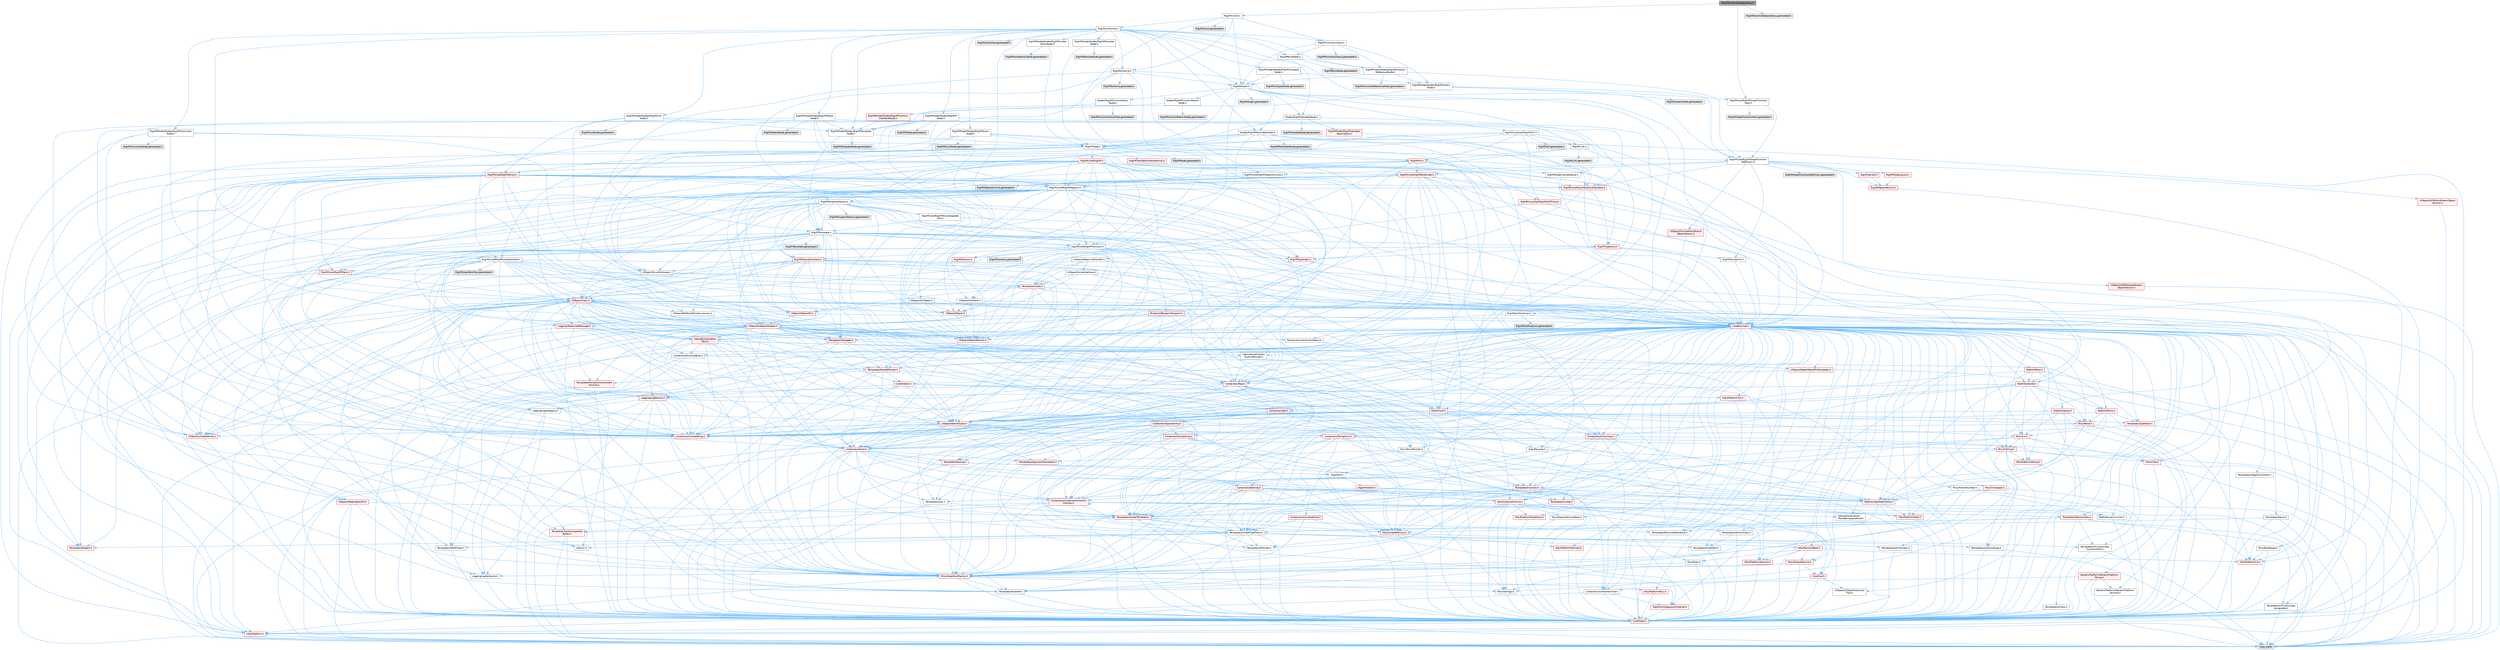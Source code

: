 digraph "RigVMExternalDependency.h"
{
 // INTERACTIVE_SVG=YES
 // LATEX_PDF_SIZE
  bgcolor="transparent";
  edge [fontname=Helvetica,fontsize=10,labelfontname=Helvetica,labelfontsize=10];
  node [fontname=Helvetica,fontsize=10,shape=box,height=0.2,width=0.4];
  Node1 [id="Node000001",label="RigVMExternalDependency.h",height=0.2,width=0.4,color="gray40", fillcolor="grey60", style="filled", fontcolor="black",tooltip=" "];
  Node1 -> Node2 [id="edge1_Node000001_Node000002",color="steelblue1",style="solid",tooltip=" "];
  Node2 [id="Node000002",label="RigVMClient.h",height=0.2,width=0.4,color="grey40", fillcolor="white", style="filled",URL="$db/d93/RigVMClient_8h.html",tooltip=" "];
  Node2 -> Node3 [id="edge2_Node000002_Node000003",color="steelblue1",style="solid",tooltip=" "];
  Node3 [id="Node000003",label="RigVMGraph.h",height=0.2,width=0.4,color="grey40", fillcolor="white", style="filled",URL="$d7/dfd/RigVMGraph_8h.html",tooltip=" "];
  Node3 -> Node4 [id="edge3_Node000003_Node000004",color="steelblue1",style="solid",tooltip=" "];
  Node4 [id="Node000004",label="RigVMNode.h",height=0.2,width=0.4,color="grey40", fillcolor="white", style="filled",URL="$df/d31/RigVMNode_8h.html",tooltip=" "];
  Node4 -> Node5 [id="edge4_Node000004_Node000005",color="steelblue1",style="solid",tooltip=" "];
  Node5 [id="Node000005",label="RigVMPin.h",height=0.2,width=0.4,color="red", fillcolor="#FFF0F0", style="filled",URL="$d3/d56/RigVMPin_8h.html",tooltip=" "];
  Node5 -> Node6 [id="edge5_Node000005_Node000006",color="steelblue1",style="solid",tooltip=" "];
  Node6 [id="Node000006",label="CoreMinimal.h",height=0.2,width=0.4,color="red", fillcolor="#FFF0F0", style="filled",URL="$d7/d67/CoreMinimal_8h.html",tooltip=" "];
  Node6 -> Node7 [id="edge6_Node000006_Node000007",color="steelblue1",style="solid",tooltip=" "];
  Node7 [id="Node000007",label="CoreTypes.h",height=0.2,width=0.4,color="red", fillcolor="#FFF0F0", style="filled",URL="$dc/dec/CoreTypes_8h.html",tooltip=" "];
  Node7 -> Node8 [id="edge7_Node000007_Node000008",color="steelblue1",style="solid",tooltip=" "];
  Node8 [id="Node000008",label="HAL/Platform.h",height=0.2,width=0.4,color="red", fillcolor="#FFF0F0", style="filled",URL="$d9/dd0/Platform_8h.html",tooltip=" "];
  Node8 -> Node11 [id="edge8_Node000008_Node000011",color="steelblue1",style="solid",tooltip=" "];
  Node11 [id="Node000011",label="type_traits",height=0.2,width=0.4,color="grey60", fillcolor="#E0E0E0", style="filled",tooltip=" "];
  Node6 -> Node21 [id="edge9_Node000006_Node000021",color="steelblue1",style="solid",tooltip=" "];
  Node21 [id="Node000021",label="CoreFwd.h",height=0.2,width=0.4,color="red", fillcolor="#FFF0F0", style="filled",URL="$d1/d1e/CoreFwd_8h.html",tooltip=" "];
  Node21 -> Node7 [id="edge10_Node000021_Node000007",color="steelblue1",style="solid",tooltip=" "];
  Node21 -> Node22 [id="edge11_Node000021_Node000022",color="steelblue1",style="solid",tooltip=" "];
  Node22 [id="Node000022",label="Containers/ContainersFwd.h",height=0.2,width=0.4,color="grey40", fillcolor="white", style="filled",URL="$d4/d0a/ContainersFwd_8h.html",tooltip=" "];
  Node22 -> Node8 [id="edge12_Node000022_Node000008",color="steelblue1",style="solid",tooltip=" "];
  Node22 -> Node7 [id="edge13_Node000022_Node000007",color="steelblue1",style="solid",tooltip=" "];
  Node22 -> Node23 [id="edge14_Node000022_Node000023",color="steelblue1",style="solid",tooltip=" "];
  Node23 [id="Node000023",label="Traits/IsContiguousContainer.h",height=0.2,width=0.4,color="red", fillcolor="#FFF0F0", style="filled",URL="$d5/d3c/IsContiguousContainer_8h.html",tooltip=" "];
  Node23 -> Node7 [id="edge15_Node000023_Node000007",color="steelblue1",style="solid",tooltip=" "];
  Node21 -> Node27 [id="edge16_Node000021_Node000027",color="steelblue1",style="solid",tooltip=" "];
  Node27 [id="Node000027",label="UObject/UObjectHierarchy\lFwd.h",height=0.2,width=0.4,color="grey40", fillcolor="white", style="filled",URL="$d3/d13/UObjectHierarchyFwd_8h.html",tooltip=" "];
  Node6 -> Node27 [id="edge17_Node000006_Node000027",color="steelblue1",style="solid",tooltip=" "];
  Node6 -> Node22 [id="edge18_Node000006_Node000022",color="steelblue1",style="solid",tooltip=" "];
  Node6 -> Node28 [id="edge19_Node000006_Node000028",color="steelblue1",style="solid",tooltip=" "];
  Node28 [id="Node000028",label="Misc/VarArgs.h",height=0.2,width=0.4,color="grey40", fillcolor="white", style="filled",URL="$d5/d6f/VarArgs_8h.html",tooltip=" "];
  Node28 -> Node7 [id="edge20_Node000028_Node000007",color="steelblue1",style="solid",tooltip=" "];
  Node6 -> Node29 [id="edge21_Node000006_Node000029",color="steelblue1",style="solid",tooltip=" "];
  Node29 [id="Node000029",label="Logging/LogVerbosity.h",height=0.2,width=0.4,color="grey40", fillcolor="white", style="filled",URL="$d2/d8f/LogVerbosity_8h.html",tooltip=" "];
  Node29 -> Node7 [id="edge22_Node000029_Node000007",color="steelblue1",style="solid",tooltip=" "];
  Node6 -> Node30 [id="edge23_Node000006_Node000030",color="steelblue1",style="solid",tooltip=" "];
  Node30 [id="Node000030",label="Misc/OutputDevice.h",height=0.2,width=0.4,color="red", fillcolor="#FFF0F0", style="filled",URL="$d7/d32/OutputDevice_8h.html",tooltip=" "];
  Node30 -> Node21 [id="edge24_Node000030_Node000021",color="steelblue1",style="solid",tooltip=" "];
  Node30 -> Node7 [id="edge25_Node000030_Node000007",color="steelblue1",style="solid",tooltip=" "];
  Node30 -> Node29 [id="edge26_Node000030_Node000029",color="steelblue1",style="solid",tooltip=" "];
  Node30 -> Node28 [id="edge27_Node000030_Node000028",color="steelblue1",style="solid",tooltip=" "];
  Node6 -> Node36 [id="edge28_Node000006_Node000036",color="steelblue1",style="solid",tooltip=" "];
  Node36 [id="Node000036",label="HAL/PlatformCrt.h",height=0.2,width=0.4,color="red", fillcolor="#FFF0F0", style="filled",URL="$d8/d75/PlatformCrt_8h.html",tooltip=" "];
  Node6 -> Node46 [id="edge29_Node000006_Node000046",color="steelblue1",style="solid",tooltip=" "];
  Node46 [id="Node000046",label="HAL/PlatformMisc.h",height=0.2,width=0.4,color="red", fillcolor="#FFF0F0", style="filled",URL="$d0/df5/PlatformMisc_8h.html",tooltip=" "];
  Node46 -> Node7 [id="edge30_Node000046_Node000007",color="steelblue1",style="solid",tooltip=" "];
  Node6 -> Node65 [id="edge31_Node000006_Node000065",color="steelblue1",style="solid",tooltip=" "];
  Node65 [id="Node000065",label="Misc/AssertionMacros.h",height=0.2,width=0.4,color="red", fillcolor="#FFF0F0", style="filled",URL="$d0/dfa/AssertionMacros_8h.html",tooltip=" "];
  Node65 -> Node7 [id="edge32_Node000065_Node000007",color="steelblue1",style="solid",tooltip=" "];
  Node65 -> Node8 [id="edge33_Node000065_Node000008",color="steelblue1",style="solid",tooltip=" "];
  Node65 -> Node46 [id="edge34_Node000065_Node000046",color="steelblue1",style="solid",tooltip=" "];
  Node65 -> Node66 [id="edge35_Node000065_Node000066",color="steelblue1",style="solid",tooltip=" "];
  Node66 [id="Node000066",label="Templates/EnableIf.h",height=0.2,width=0.4,color="grey40", fillcolor="white", style="filled",URL="$d7/d60/EnableIf_8h.html",tooltip=" "];
  Node66 -> Node7 [id="edge36_Node000066_Node000007",color="steelblue1",style="solid",tooltip=" "];
  Node65 -> Node28 [id="edge37_Node000065_Node000028",color="steelblue1",style="solid",tooltip=" "];
  Node6 -> Node74 [id="edge38_Node000006_Node000074",color="steelblue1",style="solid",tooltip=" "];
  Node74 [id="Node000074",label="Templates/IsPointer.h",height=0.2,width=0.4,color="grey40", fillcolor="white", style="filled",URL="$d7/d05/IsPointer_8h.html",tooltip=" "];
  Node74 -> Node7 [id="edge39_Node000074_Node000007",color="steelblue1",style="solid",tooltip=" "];
  Node6 -> Node75 [id="edge40_Node000006_Node000075",color="steelblue1",style="solid",tooltip=" "];
  Node75 [id="Node000075",label="HAL/PlatformMemory.h",height=0.2,width=0.4,color="red", fillcolor="#FFF0F0", style="filled",URL="$de/d68/PlatformMemory_8h.html",tooltip=" "];
  Node75 -> Node7 [id="edge41_Node000075_Node000007",color="steelblue1",style="solid",tooltip=" "];
  Node6 -> Node58 [id="edge42_Node000006_Node000058",color="steelblue1",style="solid",tooltip=" "];
  Node58 [id="Node000058",label="HAL/PlatformAtomics.h",height=0.2,width=0.4,color="red", fillcolor="#FFF0F0", style="filled",URL="$d3/d36/PlatformAtomics_8h.html",tooltip=" "];
  Node58 -> Node7 [id="edge43_Node000058_Node000007",color="steelblue1",style="solid",tooltip=" "];
  Node6 -> Node80 [id="edge44_Node000006_Node000080",color="steelblue1",style="solid",tooltip=" "];
  Node80 [id="Node000080",label="Misc/Exec.h",height=0.2,width=0.4,color="grey40", fillcolor="white", style="filled",URL="$de/ddb/Exec_8h.html",tooltip=" "];
  Node80 -> Node7 [id="edge45_Node000080_Node000007",color="steelblue1",style="solid",tooltip=" "];
  Node80 -> Node65 [id="edge46_Node000080_Node000065",color="steelblue1",style="solid",tooltip=" "];
  Node6 -> Node81 [id="edge47_Node000006_Node000081",color="steelblue1",style="solid",tooltip=" "];
  Node81 [id="Node000081",label="HAL/MemoryBase.h",height=0.2,width=0.4,color="red", fillcolor="#FFF0F0", style="filled",URL="$d6/d9f/MemoryBase_8h.html",tooltip=" "];
  Node81 -> Node7 [id="edge48_Node000081_Node000007",color="steelblue1",style="solid",tooltip=" "];
  Node81 -> Node58 [id="edge49_Node000081_Node000058",color="steelblue1",style="solid",tooltip=" "];
  Node81 -> Node36 [id="edge50_Node000081_Node000036",color="steelblue1",style="solid",tooltip=" "];
  Node81 -> Node80 [id="edge51_Node000081_Node000080",color="steelblue1",style="solid",tooltip=" "];
  Node81 -> Node30 [id="edge52_Node000081_Node000030",color="steelblue1",style="solid",tooltip=" "];
  Node6 -> Node91 [id="edge53_Node000006_Node000091",color="steelblue1",style="solid",tooltip=" "];
  Node91 [id="Node000091",label="HAL/UnrealMemory.h",height=0.2,width=0.4,color="red", fillcolor="#FFF0F0", style="filled",URL="$d9/d96/UnrealMemory_8h.html",tooltip=" "];
  Node91 -> Node7 [id="edge54_Node000091_Node000007",color="steelblue1",style="solid",tooltip=" "];
  Node91 -> Node81 [id="edge55_Node000091_Node000081",color="steelblue1",style="solid",tooltip=" "];
  Node91 -> Node75 [id="edge56_Node000091_Node000075",color="steelblue1",style="solid",tooltip=" "];
  Node91 -> Node74 [id="edge57_Node000091_Node000074",color="steelblue1",style="solid",tooltip=" "];
  Node6 -> Node93 [id="edge58_Node000006_Node000093",color="steelblue1",style="solid",tooltip=" "];
  Node93 [id="Node000093",label="Templates/IsArithmetic.h",height=0.2,width=0.4,color="grey40", fillcolor="white", style="filled",URL="$d2/d5d/IsArithmetic_8h.html",tooltip=" "];
  Node93 -> Node7 [id="edge59_Node000093_Node000007",color="steelblue1",style="solid",tooltip=" "];
  Node6 -> Node87 [id="edge60_Node000006_Node000087",color="steelblue1",style="solid",tooltip=" "];
  Node87 [id="Node000087",label="Templates/AndOrNot.h",height=0.2,width=0.4,color="grey40", fillcolor="white", style="filled",URL="$db/d0a/AndOrNot_8h.html",tooltip=" "];
  Node87 -> Node7 [id="edge61_Node000087_Node000007",color="steelblue1",style="solid",tooltip=" "];
  Node6 -> Node94 [id="edge62_Node000006_Node000094",color="steelblue1",style="solid",tooltip=" "];
  Node94 [id="Node000094",label="Templates/IsPODType.h",height=0.2,width=0.4,color="grey40", fillcolor="white", style="filled",URL="$d7/db1/IsPODType_8h.html",tooltip=" "];
  Node94 -> Node7 [id="edge63_Node000094_Node000007",color="steelblue1",style="solid",tooltip=" "];
  Node6 -> Node95 [id="edge64_Node000006_Node000095",color="steelblue1",style="solid",tooltip=" "];
  Node95 [id="Node000095",label="Templates/IsUECoreType.h",height=0.2,width=0.4,color="grey40", fillcolor="white", style="filled",URL="$d1/db8/IsUECoreType_8h.html",tooltip=" "];
  Node95 -> Node7 [id="edge65_Node000095_Node000007",color="steelblue1",style="solid",tooltip=" "];
  Node95 -> Node11 [id="edge66_Node000095_Node000011",color="steelblue1",style="solid",tooltip=" "];
  Node6 -> Node88 [id="edge67_Node000006_Node000088",color="steelblue1",style="solid",tooltip=" "];
  Node88 [id="Node000088",label="Templates/IsTriviallyCopy\lConstructible.h",height=0.2,width=0.4,color="grey40", fillcolor="white", style="filled",URL="$d3/d78/IsTriviallyCopyConstructible_8h.html",tooltip=" "];
  Node88 -> Node7 [id="edge68_Node000088_Node000007",color="steelblue1",style="solid",tooltip=" "];
  Node88 -> Node11 [id="edge69_Node000088_Node000011",color="steelblue1",style="solid",tooltip=" "];
  Node6 -> Node96 [id="edge70_Node000006_Node000096",color="steelblue1",style="solid",tooltip=" "];
  Node96 [id="Node000096",label="Templates/UnrealTypeTraits.h",height=0.2,width=0.4,color="grey40", fillcolor="white", style="filled",URL="$d2/d2d/UnrealTypeTraits_8h.html",tooltip=" "];
  Node96 -> Node7 [id="edge71_Node000096_Node000007",color="steelblue1",style="solid",tooltip=" "];
  Node96 -> Node74 [id="edge72_Node000096_Node000074",color="steelblue1",style="solid",tooltip=" "];
  Node96 -> Node65 [id="edge73_Node000096_Node000065",color="steelblue1",style="solid",tooltip=" "];
  Node96 -> Node87 [id="edge74_Node000096_Node000087",color="steelblue1",style="solid",tooltip=" "];
  Node96 -> Node66 [id="edge75_Node000096_Node000066",color="steelblue1",style="solid",tooltip=" "];
  Node96 -> Node93 [id="edge76_Node000096_Node000093",color="steelblue1",style="solid",tooltip=" "];
  Node96 -> Node33 [id="edge77_Node000096_Node000033",color="steelblue1",style="solid",tooltip=" "];
  Node33 [id="Node000033",label="IsEnum.h",height=0.2,width=0.4,color="grey40", fillcolor="white", style="filled",URL="$d4/de5/IsEnum_8h.html",tooltip=" "];
  Node96 -> Node97 [id="edge78_Node000096_Node000097",color="steelblue1",style="solid",tooltip=" "];
  Node97 [id="Node000097",label="Templates/Models.h",height=0.2,width=0.4,color="red", fillcolor="#FFF0F0", style="filled",URL="$d3/d0c/Models_8h.html",tooltip=" "];
  Node96 -> Node94 [id="edge79_Node000096_Node000094",color="steelblue1",style="solid",tooltip=" "];
  Node96 -> Node95 [id="edge80_Node000096_Node000095",color="steelblue1",style="solid",tooltip=" "];
  Node96 -> Node88 [id="edge81_Node000096_Node000088",color="steelblue1",style="solid",tooltip=" "];
  Node6 -> Node66 [id="edge82_Node000006_Node000066",color="steelblue1",style="solid",tooltip=" "];
  Node6 -> Node98 [id="edge83_Node000006_Node000098",color="steelblue1",style="solid",tooltip=" "];
  Node98 [id="Node000098",label="Templates/RemoveReference.h",height=0.2,width=0.4,color="grey40", fillcolor="white", style="filled",URL="$da/dbe/RemoveReference_8h.html",tooltip=" "];
  Node98 -> Node7 [id="edge84_Node000098_Node000007",color="steelblue1",style="solid",tooltip=" "];
  Node6 -> Node99 [id="edge85_Node000006_Node000099",color="steelblue1",style="solid",tooltip=" "];
  Node99 [id="Node000099",label="Templates/IntegralConstant.h",height=0.2,width=0.4,color="grey40", fillcolor="white", style="filled",URL="$db/d1b/IntegralConstant_8h.html",tooltip=" "];
  Node99 -> Node7 [id="edge86_Node000099_Node000007",color="steelblue1",style="solid",tooltip=" "];
  Node6 -> Node100 [id="edge87_Node000006_Node000100",color="steelblue1",style="solid",tooltip=" "];
  Node100 [id="Node000100",label="Templates/IsClass.h",height=0.2,width=0.4,color="grey40", fillcolor="white", style="filled",URL="$db/dcb/IsClass_8h.html",tooltip=" "];
  Node100 -> Node7 [id="edge88_Node000100_Node000007",color="steelblue1",style="solid",tooltip=" "];
  Node6 -> Node101 [id="edge89_Node000006_Node000101",color="steelblue1",style="solid",tooltip=" "];
  Node101 [id="Node000101",label="Templates/TypeCompatible\lBytes.h",height=0.2,width=0.4,color="red", fillcolor="#FFF0F0", style="filled",URL="$df/d0a/TypeCompatibleBytes_8h.html",tooltip=" "];
  Node101 -> Node7 [id="edge90_Node000101_Node000007",color="steelblue1",style="solid",tooltip=" "];
  Node101 -> Node11 [id="edge91_Node000101_Node000011",color="steelblue1",style="solid",tooltip=" "];
  Node6 -> Node23 [id="edge92_Node000006_Node000023",color="steelblue1",style="solid",tooltip=" "];
  Node6 -> Node102 [id="edge93_Node000006_Node000102",color="steelblue1",style="solid",tooltip=" "];
  Node102 [id="Node000102",label="Templates/UnrealTemplate.h",height=0.2,width=0.4,color="red", fillcolor="#FFF0F0", style="filled",URL="$d4/d24/UnrealTemplate_8h.html",tooltip=" "];
  Node102 -> Node7 [id="edge94_Node000102_Node000007",color="steelblue1",style="solid",tooltip=" "];
  Node102 -> Node74 [id="edge95_Node000102_Node000074",color="steelblue1",style="solid",tooltip=" "];
  Node102 -> Node91 [id="edge96_Node000102_Node000091",color="steelblue1",style="solid",tooltip=" "];
  Node102 -> Node96 [id="edge97_Node000102_Node000096",color="steelblue1",style="solid",tooltip=" "];
  Node102 -> Node98 [id="edge98_Node000102_Node000098",color="steelblue1",style="solid",tooltip=" "];
  Node102 -> Node101 [id="edge99_Node000102_Node000101",color="steelblue1",style="solid",tooltip=" "];
  Node102 -> Node23 [id="edge100_Node000102_Node000023",color="steelblue1",style="solid",tooltip=" "];
  Node102 -> Node11 [id="edge101_Node000102_Node000011",color="steelblue1",style="solid",tooltip=" "];
  Node6 -> Node51 [id="edge102_Node000006_Node000051",color="steelblue1",style="solid",tooltip=" "];
  Node51 [id="Node000051",label="Math/NumericLimits.h",height=0.2,width=0.4,color="grey40", fillcolor="white", style="filled",URL="$df/d1b/NumericLimits_8h.html",tooltip=" "];
  Node51 -> Node7 [id="edge103_Node000051_Node000007",color="steelblue1",style="solid",tooltip=" "];
  Node6 -> Node106 [id="edge104_Node000006_Node000106",color="steelblue1",style="solid",tooltip=" "];
  Node106 [id="Node000106",label="HAL/PlatformMath.h",height=0.2,width=0.4,color="red", fillcolor="#FFF0F0", style="filled",URL="$dc/d53/PlatformMath_8h.html",tooltip=" "];
  Node106 -> Node7 [id="edge105_Node000106_Node000007",color="steelblue1",style="solid",tooltip=" "];
  Node6 -> Node89 [id="edge106_Node000006_Node000089",color="steelblue1",style="solid",tooltip=" "];
  Node89 [id="Node000089",label="Templates/IsTriviallyCopy\lAssignable.h",height=0.2,width=0.4,color="grey40", fillcolor="white", style="filled",URL="$d2/df2/IsTriviallyCopyAssignable_8h.html",tooltip=" "];
  Node89 -> Node7 [id="edge107_Node000089_Node000007",color="steelblue1",style="solid",tooltip=" "];
  Node89 -> Node11 [id="edge108_Node000089_Node000011",color="steelblue1",style="solid",tooltip=" "];
  Node6 -> Node114 [id="edge109_Node000006_Node000114",color="steelblue1",style="solid",tooltip=" "];
  Node114 [id="Node000114",label="Templates/MemoryOps.h",height=0.2,width=0.4,color="red", fillcolor="#FFF0F0", style="filled",URL="$db/dea/MemoryOps_8h.html",tooltip=" "];
  Node114 -> Node7 [id="edge110_Node000114_Node000007",color="steelblue1",style="solid",tooltip=" "];
  Node114 -> Node91 [id="edge111_Node000114_Node000091",color="steelblue1",style="solid",tooltip=" "];
  Node114 -> Node89 [id="edge112_Node000114_Node000089",color="steelblue1",style="solid",tooltip=" "];
  Node114 -> Node88 [id="edge113_Node000114_Node000088",color="steelblue1",style="solid",tooltip=" "];
  Node114 -> Node96 [id="edge114_Node000114_Node000096",color="steelblue1",style="solid",tooltip=" "];
  Node114 -> Node11 [id="edge115_Node000114_Node000011",color="steelblue1",style="solid",tooltip=" "];
  Node6 -> Node115 [id="edge116_Node000006_Node000115",color="steelblue1",style="solid",tooltip=" "];
  Node115 [id="Node000115",label="Containers/ContainerAllocation\lPolicies.h",height=0.2,width=0.4,color="red", fillcolor="#FFF0F0", style="filled",URL="$d7/dff/ContainerAllocationPolicies_8h.html",tooltip=" "];
  Node115 -> Node7 [id="edge117_Node000115_Node000007",color="steelblue1",style="solid",tooltip=" "];
  Node115 -> Node115 [id="edge118_Node000115_Node000115",color="steelblue1",style="solid",tooltip=" "];
  Node115 -> Node106 [id="edge119_Node000115_Node000106",color="steelblue1",style="solid",tooltip=" "];
  Node115 -> Node91 [id="edge120_Node000115_Node000091",color="steelblue1",style="solid",tooltip=" "];
  Node115 -> Node51 [id="edge121_Node000115_Node000051",color="steelblue1",style="solid",tooltip=" "];
  Node115 -> Node65 [id="edge122_Node000115_Node000065",color="steelblue1",style="solid",tooltip=" "];
  Node115 -> Node114 [id="edge123_Node000115_Node000114",color="steelblue1",style="solid",tooltip=" "];
  Node115 -> Node101 [id="edge124_Node000115_Node000101",color="steelblue1",style="solid",tooltip=" "];
  Node115 -> Node11 [id="edge125_Node000115_Node000011",color="steelblue1",style="solid",tooltip=" "];
  Node6 -> Node118 [id="edge126_Node000006_Node000118",color="steelblue1",style="solid",tooltip=" "];
  Node118 [id="Node000118",label="Templates/IsEnumClass.h",height=0.2,width=0.4,color="grey40", fillcolor="white", style="filled",URL="$d7/d15/IsEnumClass_8h.html",tooltip=" "];
  Node118 -> Node7 [id="edge127_Node000118_Node000007",color="steelblue1",style="solid",tooltip=" "];
  Node118 -> Node87 [id="edge128_Node000118_Node000087",color="steelblue1",style="solid",tooltip=" "];
  Node6 -> Node119 [id="edge129_Node000006_Node000119",color="steelblue1",style="solid",tooltip=" "];
  Node119 [id="Node000119",label="HAL/PlatformProperties.h",height=0.2,width=0.4,color="red", fillcolor="#FFF0F0", style="filled",URL="$d9/db0/PlatformProperties_8h.html",tooltip=" "];
  Node119 -> Node7 [id="edge130_Node000119_Node000007",color="steelblue1",style="solid",tooltip=" "];
  Node6 -> Node122 [id="edge131_Node000006_Node000122",color="steelblue1",style="solid",tooltip=" "];
  Node122 [id="Node000122",label="Misc/EngineVersionBase.h",height=0.2,width=0.4,color="grey40", fillcolor="white", style="filled",URL="$d5/d2b/EngineVersionBase_8h.html",tooltip=" "];
  Node122 -> Node7 [id="edge132_Node000122_Node000007",color="steelblue1",style="solid",tooltip=" "];
  Node6 -> Node123 [id="edge133_Node000006_Node000123",color="steelblue1",style="solid",tooltip=" "];
  Node123 [id="Node000123",label="Internationalization\l/TextNamespaceFwd.h",height=0.2,width=0.4,color="grey40", fillcolor="white", style="filled",URL="$d8/d97/TextNamespaceFwd_8h.html",tooltip=" "];
  Node123 -> Node7 [id="edge134_Node000123_Node000007",color="steelblue1",style="solid",tooltip=" "];
  Node6 -> Node124 [id="edge135_Node000006_Node000124",color="steelblue1",style="solid",tooltip=" "];
  Node124 [id="Node000124",label="Serialization/Archive.h",height=0.2,width=0.4,color="red", fillcolor="#FFF0F0", style="filled",URL="$d7/d3b/Archive_8h.html",tooltip=" "];
  Node124 -> Node21 [id="edge136_Node000124_Node000021",color="steelblue1",style="solid",tooltip=" "];
  Node124 -> Node7 [id="edge137_Node000124_Node000007",color="steelblue1",style="solid",tooltip=" "];
  Node124 -> Node119 [id="edge138_Node000124_Node000119",color="steelblue1",style="solid",tooltip=" "];
  Node124 -> Node123 [id="edge139_Node000124_Node000123",color="steelblue1",style="solid",tooltip=" "];
  Node124 -> Node65 [id="edge140_Node000124_Node000065",color="steelblue1",style="solid",tooltip=" "];
  Node124 -> Node122 [id="edge141_Node000124_Node000122",color="steelblue1",style="solid",tooltip=" "];
  Node124 -> Node28 [id="edge142_Node000124_Node000028",color="steelblue1",style="solid",tooltip=" "];
  Node124 -> Node66 [id="edge143_Node000124_Node000066",color="steelblue1",style="solid",tooltip=" "];
  Node124 -> Node118 [id="edge144_Node000124_Node000118",color="steelblue1",style="solid",tooltip=" "];
  Node124 -> Node102 [id="edge145_Node000124_Node000102",color="steelblue1",style="solid",tooltip=" "];
  Node6 -> Node128 [id="edge146_Node000006_Node000128",color="steelblue1",style="solid",tooltip=" "];
  Node128 [id="Node000128",label="Templates/Less.h",height=0.2,width=0.4,color="grey40", fillcolor="white", style="filled",URL="$de/dc8/Less_8h.html",tooltip=" "];
  Node128 -> Node7 [id="edge147_Node000128_Node000007",color="steelblue1",style="solid",tooltip=" "];
  Node128 -> Node102 [id="edge148_Node000128_Node000102",color="steelblue1",style="solid",tooltip=" "];
  Node6 -> Node129 [id="edge149_Node000006_Node000129",color="steelblue1",style="solid",tooltip=" "];
  Node129 [id="Node000129",label="Templates/Sorting.h",height=0.2,width=0.4,color="red", fillcolor="#FFF0F0", style="filled",URL="$d3/d9e/Sorting_8h.html",tooltip=" "];
  Node129 -> Node7 [id="edge150_Node000129_Node000007",color="steelblue1",style="solid",tooltip=" "];
  Node129 -> Node134 [id="edge151_Node000129_Node000134",color="steelblue1",style="solid",tooltip=" "];
  Node134 [id="Node000134",label="Algo/Sort.h",height=0.2,width=0.4,color="grey40", fillcolor="white", style="filled",URL="$d1/d87/Sort_8h.html",tooltip=" "];
  Node134 -> Node135 [id="edge152_Node000134_Node000135",color="steelblue1",style="solid",tooltip=" "];
  Node135 [id="Node000135",label="Algo/IntroSort.h",height=0.2,width=0.4,color="red", fillcolor="#FFF0F0", style="filled",URL="$d3/db3/IntroSort_8h.html",tooltip=" "];
  Node135 -> Node139 [id="edge153_Node000135_Node000139",color="steelblue1",style="solid",tooltip=" "];
  Node139 [id="Node000139",label="Math/UnrealMathUtility.h",height=0.2,width=0.4,color="red", fillcolor="#FFF0F0", style="filled",URL="$db/db8/UnrealMathUtility_8h.html",tooltip=" "];
  Node139 -> Node7 [id="edge154_Node000139_Node000007",color="steelblue1",style="solid",tooltip=" "];
  Node139 -> Node65 [id="edge155_Node000139_Node000065",color="steelblue1",style="solid",tooltip=" "];
  Node139 -> Node106 [id="edge156_Node000139_Node000106",color="steelblue1",style="solid",tooltip=" "];
  Node135 -> Node132 [id="edge157_Node000135_Node000132",color="steelblue1",style="solid",tooltip=" "];
  Node132 [id="Node000132",label="Templates/Invoke.h",height=0.2,width=0.4,color="red", fillcolor="#FFF0F0", style="filled",URL="$d7/deb/Invoke_8h.html",tooltip=" "];
  Node132 -> Node7 [id="edge158_Node000132_Node000007",color="steelblue1",style="solid",tooltip=" "];
  Node132 -> Node102 [id="edge159_Node000132_Node000102",color="steelblue1",style="solid",tooltip=" "];
  Node132 -> Node11 [id="edge160_Node000132_Node000011",color="steelblue1",style="solid",tooltip=" "];
  Node135 -> Node128 [id="edge161_Node000135_Node000128",color="steelblue1",style="solid",tooltip=" "];
  Node135 -> Node102 [id="edge162_Node000135_Node000102",color="steelblue1",style="solid",tooltip=" "];
  Node129 -> Node106 [id="edge163_Node000129_Node000106",color="steelblue1",style="solid",tooltip=" "];
  Node129 -> Node128 [id="edge164_Node000129_Node000128",color="steelblue1",style="solid",tooltip=" "];
  Node6 -> Node140 [id="edge165_Node000006_Node000140",color="steelblue1",style="solid",tooltip=" "];
  Node140 [id="Node000140",label="Misc/Char.h",height=0.2,width=0.4,color="red", fillcolor="#FFF0F0", style="filled",URL="$d0/d58/Char_8h.html",tooltip=" "];
  Node140 -> Node7 [id="edge166_Node000140_Node000007",color="steelblue1",style="solid",tooltip=" "];
  Node140 -> Node11 [id="edge167_Node000140_Node000011",color="steelblue1",style="solid",tooltip=" "];
  Node6 -> Node143 [id="edge168_Node000006_Node000143",color="steelblue1",style="solid",tooltip=" "];
  Node143 [id="Node000143",label="GenericPlatform/GenericPlatform\lStricmp.h",height=0.2,width=0.4,color="grey40", fillcolor="white", style="filled",URL="$d2/d86/GenericPlatformStricmp_8h.html",tooltip=" "];
  Node143 -> Node7 [id="edge169_Node000143_Node000007",color="steelblue1",style="solid",tooltip=" "];
  Node6 -> Node144 [id="edge170_Node000006_Node000144",color="steelblue1",style="solid",tooltip=" "];
  Node144 [id="Node000144",label="GenericPlatform/GenericPlatform\lString.h",height=0.2,width=0.4,color="red", fillcolor="#FFF0F0", style="filled",URL="$dd/d20/GenericPlatformString_8h.html",tooltip=" "];
  Node144 -> Node7 [id="edge171_Node000144_Node000007",color="steelblue1",style="solid",tooltip=" "];
  Node144 -> Node143 [id="edge172_Node000144_Node000143",color="steelblue1",style="solid",tooltip=" "];
  Node144 -> Node66 [id="edge173_Node000144_Node000066",color="steelblue1",style="solid",tooltip=" "];
  Node144 -> Node11 [id="edge174_Node000144_Node000011",color="steelblue1",style="solid",tooltip=" "];
  Node6 -> Node77 [id="edge175_Node000006_Node000077",color="steelblue1",style="solid",tooltip=" "];
  Node77 [id="Node000077",label="HAL/PlatformString.h",height=0.2,width=0.4,color="red", fillcolor="#FFF0F0", style="filled",URL="$db/db5/PlatformString_8h.html",tooltip=" "];
  Node77 -> Node7 [id="edge176_Node000077_Node000007",color="steelblue1",style="solid",tooltip=" "];
  Node6 -> Node147 [id="edge177_Node000006_Node000147",color="steelblue1",style="solid",tooltip=" "];
  Node147 [id="Node000147",label="Misc/CString.h",height=0.2,width=0.4,color="red", fillcolor="#FFF0F0", style="filled",URL="$d2/d49/CString_8h.html",tooltip=" "];
  Node147 -> Node7 [id="edge178_Node000147_Node000007",color="steelblue1",style="solid",tooltip=" "];
  Node147 -> Node36 [id="edge179_Node000147_Node000036",color="steelblue1",style="solid",tooltip=" "];
  Node147 -> Node77 [id="edge180_Node000147_Node000077",color="steelblue1",style="solid",tooltip=" "];
  Node147 -> Node65 [id="edge181_Node000147_Node000065",color="steelblue1",style="solid",tooltip=" "];
  Node147 -> Node140 [id="edge182_Node000147_Node000140",color="steelblue1",style="solid",tooltip=" "];
  Node147 -> Node28 [id="edge183_Node000147_Node000028",color="steelblue1",style="solid",tooltip=" "];
  Node6 -> Node148 [id="edge184_Node000006_Node000148",color="steelblue1",style="solid",tooltip=" "];
  Node148 [id="Node000148",label="Misc/Crc.h",height=0.2,width=0.4,color="red", fillcolor="#FFF0F0", style="filled",URL="$d4/dd2/Crc_8h.html",tooltip=" "];
  Node148 -> Node7 [id="edge185_Node000148_Node000007",color="steelblue1",style="solid",tooltip=" "];
  Node148 -> Node77 [id="edge186_Node000148_Node000077",color="steelblue1",style="solid",tooltip=" "];
  Node148 -> Node65 [id="edge187_Node000148_Node000065",color="steelblue1",style="solid",tooltip=" "];
  Node148 -> Node147 [id="edge188_Node000148_Node000147",color="steelblue1",style="solid",tooltip=" "];
  Node148 -> Node140 [id="edge189_Node000148_Node000140",color="steelblue1",style="solid",tooltip=" "];
  Node148 -> Node96 [id="edge190_Node000148_Node000096",color="steelblue1",style="solid",tooltip=" "];
  Node6 -> Node139 [id="edge191_Node000006_Node000139",color="steelblue1",style="solid",tooltip=" "];
  Node6 -> Node149 [id="edge192_Node000006_Node000149",color="steelblue1",style="solid",tooltip=" "];
  Node149 [id="Node000149",label="Containers/UnrealString.h",height=0.2,width=0.4,color="red", fillcolor="#FFF0F0", style="filled",URL="$d5/dba/UnrealString_8h.html",tooltip=" "];
  Node6 -> Node153 [id="edge193_Node000006_Node000153",color="steelblue1",style="solid",tooltip=" "];
  Node153 [id="Node000153",label="Containers/Array.h",height=0.2,width=0.4,color="red", fillcolor="#FFF0F0", style="filled",URL="$df/dd0/Array_8h.html",tooltip=" "];
  Node153 -> Node7 [id="edge194_Node000153_Node000007",color="steelblue1",style="solid",tooltip=" "];
  Node153 -> Node65 [id="edge195_Node000153_Node000065",color="steelblue1",style="solid",tooltip=" "];
  Node153 -> Node91 [id="edge196_Node000153_Node000091",color="steelblue1",style="solid",tooltip=" "];
  Node153 -> Node96 [id="edge197_Node000153_Node000096",color="steelblue1",style="solid",tooltip=" "];
  Node153 -> Node102 [id="edge198_Node000153_Node000102",color="steelblue1",style="solid",tooltip=" "];
  Node153 -> Node115 [id="edge199_Node000153_Node000115",color="steelblue1",style="solid",tooltip=" "];
  Node153 -> Node124 [id="edge200_Node000153_Node000124",color="steelblue1",style="solid",tooltip=" "];
  Node153 -> Node132 [id="edge201_Node000153_Node000132",color="steelblue1",style="solid",tooltip=" "];
  Node153 -> Node128 [id="edge202_Node000153_Node000128",color="steelblue1",style="solid",tooltip=" "];
  Node153 -> Node129 [id="edge203_Node000153_Node000129",color="steelblue1",style="solid",tooltip=" "];
  Node153 -> Node176 [id="edge204_Node000153_Node000176",color="steelblue1",style="solid",tooltip=" "];
  Node176 [id="Node000176",label="Templates/AlignmentTemplates.h",height=0.2,width=0.4,color="red", fillcolor="#FFF0F0", style="filled",URL="$dd/d32/AlignmentTemplates_8h.html",tooltip=" "];
  Node176 -> Node7 [id="edge205_Node000176_Node000007",color="steelblue1",style="solid",tooltip=" "];
  Node176 -> Node74 [id="edge206_Node000176_Node000074",color="steelblue1",style="solid",tooltip=" "];
  Node153 -> Node11 [id="edge207_Node000153_Node000011",color="steelblue1",style="solid",tooltip=" "];
  Node6 -> Node177 [id="edge208_Node000006_Node000177",color="steelblue1",style="solid",tooltip=" "];
  Node177 [id="Node000177",label="Misc/FrameNumber.h",height=0.2,width=0.4,color="grey40", fillcolor="white", style="filled",URL="$dd/dbd/FrameNumber_8h.html",tooltip=" "];
  Node177 -> Node7 [id="edge209_Node000177_Node000007",color="steelblue1",style="solid",tooltip=" "];
  Node177 -> Node51 [id="edge210_Node000177_Node000051",color="steelblue1",style="solid",tooltip=" "];
  Node177 -> Node139 [id="edge211_Node000177_Node000139",color="steelblue1",style="solid",tooltip=" "];
  Node177 -> Node66 [id="edge212_Node000177_Node000066",color="steelblue1",style="solid",tooltip=" "];
  Node177 -> Node96 [id="edge213_Node000177_Node000096",color="steelblue1",style="solid",tooltip=" "];
  Node6 -> Node178 [id="edge214_Node000006_Node000178",color="steelblue1",style="solid",tooltip=" "];
  Node178 [id="Node000178",label="Misc/Timespan.h",height=0.2,width=0.4,color="red", fillcolor="#FFF0F0", style="filled",URL="$da/dd9/Timespan_8h.html",tooltip=" "];
  Node178 -> Node7 [id="edge215_Node000178_Node000007",color="steelblue1",style="solid",tooltip=" "];
  Node178 -> Node139 [id="edge216_Node000178_Node000139",color="steelblue1",style="solid",tooltip=" "];
  Node178 -> Node65 [id="edge217_Node000178_Node000065",color="steelblue1",style="solid",tooltip=" "];
  Node6 -> Node180 [id="edge218_Node000006_Node000180",color="steelblue1",style="solid",tooltip=" "];
  Node180 [id="Node000180",label="Containers/StringConv.h",height=0.2,width=0.4,color="red", fillcolor="#FFF0F0", style="filled",URL="$d3/ddf/StringConv_8h.html",tooltip=" "];
  Node180 -> Node7 [id="edge219_Node000180_Node000007",color="steelblue1",style="solid",tooltip=" "];
  Node180 -> Node65 [id="edge220_Node000180_Node000065",color="steelblue1",style="solid",tooltip=" "];
  Node180 -> Node115 [id="edge221_Node000180_Node000115",color="steelblue1",style="solid",tooltip=" "];
  Node180 -> Node153 [id="edge222_Node000180_Node000153",color="steelblue1",style="solid",tooltip=" "];
  Node180 -> Node147 [id="edge223_Node000180_Node000147",color="steelblue1",style="solid",tooltip=" "];
  Node180 -> Node102 [id="edge224_Node000180_Node000102",color="steelblue1",style="solid",tooltip=" "];
  Node180 -> Node96 [id="edge225_Node000180_Node000096",color="steelblue1",style="solid",tooltip=" "];
  Node180 -> Node23 [id="edge226_Node000180_Node000023",color="steelblue1",style="solid",tooltip=" "];
  Node180 -> Node11 [id="edge227_Node000180_Node000011",color="steelblue1",style="solid",tooltip=" "];
  Node6 -> Node182 [id="edge228_Node000006_Node000182",color="steelblue1",style="solid",tooltip=" "];
  Node182 [id="Node000182",label="UObject/UnrealNames.h",height=0.2,width=0.4,color="red", fillcolor="#FFF0F0", style="filled",URL="$d8/db1/UnrealNames_8h.html",tooltip=" "];
  Node182 -> Node7 [id="edge229_Node000182_Node000007",color="steelblue1",style="solid",tooltip=" "];
  Node6 -> Node184 [id="edge230_Node000006_Node000184",color="steelblue1",style="solid",tooltip=" "];
  Node184 [id="Node000184",label="UObject/NameTypes.h",height=0.2,width=0.4,color="red", fillcolor="#FFF0F0", style="filled",URL="$d6/d35/NameTypes_8h.html",tooltip=" "];
  Node184 -> Node7 [id="edge231_Node000184_Node000007",color="steelblue1",style="solid",tooltip=" "];
  Node184 -> Node65 [id="edge232_Node000184_Node000065",color="steelblue1",style="solid",tooltip=" "];
  Node184 -> Node91 [id="edge233_Node000184_Node000091",color="steelblue1",style="solid",tooltip=" "];
  Node184 -> Node96 [id="edge234_Node000184_Node000096",color="steelblue1",style="solid",tooltip=" "];
  Node184 -> Node102 [id="edge235_Node000184_Node000102",color="steelblue1",style="solid",tooltip=" "];
  Node184 -> Node149 [id="edge236_Node000184_Node000149",color="steelblue1",style="solid",tooltip=" "];
  Node184 -> Node180 [id="edge237_Node000184_Node000180",color="steelblue1",style="solid",tooltip=" "];
  Node184 -> Node182 [id="edge238_Node000184_Node000182",color="steelblue1",style="solid",tooltip=" "];
  Node6 -> Node192 [id="edge239_Node000006_Node000192",color="steelblue1",style="solid",tooltip=" "];
  Node192 [id="Node000192",label="Misc/Parse.h",height=0.2,width=0.4,color="red", fillcolor="#FFF0F0", style="filled",URL="$dc/d71/Parse_8h.html",tooltip=" "];
  Node192 -> Node149 [id="edge240_Node000192_Node000149",color="steelblue1",style="solid",tooltip=" "];
  Node192 -> Node7 [id="edge241_Node000192_Node000007",color="steelblue1",style="solid",tooltip=" "];
  Node192 -> Node36 [id="edge242_Node000192_Node000036",color="steelblue1",style="solid",tooltip=" "];
  Node192 -> Node193 [id="edge243_Node000192_Node000193",color="steelblue1",style="solid",tooltip=" "];
  Node193 [id="Node000193",label="Templates/Function.h",height=0.2,width=0.4,color="red", fillcolor="#FFF0F0", style="filled",URL="$df/df5/Function_8h.html",tooltip=" "];
  Node193 -> Node7 [id="edge244_Node000193_Node000007",color="steelblue1",style="solid",tooltip=" "];
  Node193 -> Node65 [id="edge245_Node000193_Node000065",color="steelblue1",style="solid",tooltip=" "];
  Node193 -> Node91 [id="edge246_Node000193_Node000091",color="steelblue1",style="solid",tooltip=" "];
  Node193 -> Node96 [id="edge247_Node000193_Node000096",color="steelblue1",style="solid",tooltip=" "];
  Node193 -> Node132 [id="edge248_Node000193_Node000132",color="steelblue1",style="solid",tooltip=" "];
  Node193 -> Node102 [id="edge249_Node000193_Node000102",color="steelblue1",style="solid",tooltip=" "];
  Node193 -> Node139 [id="edge250_Node000193_Node000139",color="steelblue1",style="solid",tooltip=" "];
  Node193 -> Node11 [id="edge251_Node000193_Node000011",color="steelblue1",style="solid",tooltip=" "];
  Node6 -> Node176 [id="edge252_Node000006_Node000176",color="steelblue1",style="solid",tooltip=" "];
  Node6 -> Node195 [id="edge253_Node000006_Node000195",color="steelblue1",style="solid",tooltip=" "];
  Node195 [id="Node000195",label="Misc/StructBuilder.h",height=0.2,width=0.4,color="grey40", fillcolor="white", style="filled",URL="$d9/db3/StructBuilder_8h.html",tooltip=" "];
  Node195 -> Node7 [id="edge254_Node000195_Node000007",color="steelblue1",style="solid",tooltip=" "];
  Node195 -> Node139 [id="edge255_Node000195_Node000139",color="steelblue1",style="solid",tooltip=" "];
  Node195 -> Node176 [id="edge256_Node000195_Node000176",color="steelblue1",style="solid",tooltip=" "];
  Node6 -> Node108 [id="edge257_Node000006_Node000108",color="steelblue1",style="solid",tooltip=" "];
  Node108 [id="Node000108",label="Templates/Decay.h",height=0.2,width=0.4,color="grey40", fillcolor="white", style="filled",URL="$dd/d0f/Decay_8h.html",tooltip=" "];
  Node108 -> Node7 [id="edge258_Node000108_Node000007",color="steelblue1",style="solid",tooltip=" "];
  Node108 -> Node98 [id="edge259_Node000108_Node000098",color="steelblue1",style="solid",tooltip=" "];
  Node108 -> Node11 [id="edge260_Node000108_Node000011",color="steelblue1",style="solid",tooltip=" "];
  Node6 -> Node196 [id="edge261_Node000006_Node000196",color="steelblue1",style="solid",tooltip=" "];
  Node196 [id="Node000196",label="Templates/PointerIsConvertible\lFromTo.h",height=0.2,width=0.4,color="red", fillcolor="#FFF0F0", style="filled",URL="$d6/d65/PointerIsConvertibleFromTo_8h.html",tooltip=" "];
  Node196 -> Node7 [id="edge262_Node000196_Node000007",color="steelblue1",style="solid",tooltip=" "];
  Node196 -> Node11 [id="edge263_Node000196_Node000011",color="steelblue1",style="solid",tooltip=" "];
  Node6 -> Node132 [id="edge264_Node000006_Node000132",color="steelblue1",style="solid",tooltip=" "];
  Node6 -> Node193 [id="edge265_Node000006_Node000193",color="steelblue1",style="solid",tooltip=" "];
  Node6 -> Node165 [id="edge266_Node000006_Node000165",color="steelblue1",style="solid",tooltip=" "];
  Node165 [id="Node000165",label="Templates/TypeHash.h",height=0.2,width=0.4,color="red", fillcolor="#FFF0F0", style="filled",URL="$d1/d62/TypeHash_8h.html",tooltip=" "];
  Node165 -> Node7 [id="edge267_Node000165_Node000007",color="steelblue1",style="solid",tooltip=" "];
  Node165 -> Node148 [id="edge268_Node000165_Node000148",color="steelblue1",style="solid",tooltip=" "];
  Node165 -> Node11 [id="edge269_Node000165_Node000011",color="steelblue1",style="solid",tooltip=" "];
  Node6 -> Node197 [id="edge270_Node000006_Node000197",color="steelblue1",style="solid",tooltip=" "];
  Node197 [id="Node000197",label="Containers/ScriptArray.h",height=0.2,width=0.4,color="red", fillcolor="#FFF0F0", style="filled",URL="$dc/daf/ScriptArray_8h.html",tooltip=" "];
  Node197 -> Node7 [id="edge271_Node000197_Node000007",color="steelblue1",style="solid",tooltip=" "];
  Node197 -> Node65 [id="edge272_Node000197_Node000065",color="steelblue1",style="solid",tooltip=" "];
  Node197 -> Node91 [id="edge273_Node000197_Node000091",color="steelblue1",style="solid",tooltip=" "];
  Node197 -> Node115 [id="edge274_Node000197_Node000115",color="steelblue1",style="solid",tooltip=" "];
  Node197 -> Node153 [id="edge275_Node000197_Node000153",color="steelblue1",style="solid",tooltip=" "];
  Node6 -> Node198 [id="edge276_Node000006_Node000198",color="steelblue1",style="solid",tooltip=" "];
  Node198 [id="Node000198",label="Containers/BitArray.h",height=0.2,width=0.4,color="red", fillcolor="#FFF0F0", style="filled",URL="$d1/de4/BitArray_8h.html",tooltip=" "];
  Node198 -> Node115 [id="edge277_Node000198_Node000115",color="steelblue1",style="solid",tooltip=" "];
  Node198 -> Node7 [id="edge278_Node000198_Node000007",color="steelblue1",style="solid",tooltip=" "];
  Node198 -> Node58 [id="edge279_Node000198_Node000058",color="steelblue1",style="solid",tooltip=" "];
  Node198 -> Node91 [id="edge280_Node000198_Node000091",color="steelblue1",style="solid",tooltip=" "];
  Node198 -> Node139 [id="edge281_Node000198_Node000139",color="steelblue1",style="solid",tooltip=" "];
  Node198 -> Node65 [id="edge282_Node000198_Node000065",color="steelblue1",style="solid",tooltip=" "];
  Node198 -> Node124 [id="edge283_Node000198_Node000124",color="steelblue1",style="solid",tooltip=" "];
  Node198 -> Node66 [id="edge284_Node000198_Node000066",color="steelblue1",style="solid",tooltip=" "];
  Node198 -> Node132 [id="edge285_Node000198_Node000132",color="steelblue1",style="solid",tooltip=" "];
  Node198 -> Node102 [id="edge286_Node000198_Node000102",color="steelblue1",style="solid",tooltip=" "];
  Node198 -> Node96 [id="edge287_Node000198_Node000096",color="steelblue1",style="solid",tooltip=" "];
  Node6 -> Node199 [id="edge288_Node000006_Node000199",color="steelblue1",style="solid",tooltip=" "];
  Node199 [id="Node000199",label="Containers/SparseArray.h",height=0.2,width=0.4,color="red", fillcolor="#FFF0F0", style="filled",URL="$d5/dbf/SparseArray_8h.html",tooltip=" "];
  Node199 -> Node7 [id="edge289_Node000199_Node000007",color="steelblue1",style="solid",tooltip=" "];
  Node199 -> Node65 [id="edge290_Node000199_Node000065",color="steelblue1",style="solid",tooltip=" "];
  Node199 -> Node91 [id="edge291_Node000199_Node000091",color="steelblue1",style="solid",tooltip=" "];
  Node199 -> Node96 [id="edge292_Node000199_Node000096",color="steelblue1",style="solid",tooltip=" "];
  Node199 -> Node102 [id="edge293_Node000199_Node000102",color="steelblue1",style="solid",tooltip=" "];
  Node199 -> Node115 [id="edge294_Node000199_Node000115",color="steelblue1",style="solid",tooltip=" "];
  Node199 -> Node128 [id="edge295_Node000199_Node000128",color="steelblue1",style="solid",tooltip=" "];
  Node199 -> Node153 [id="edge296_Node000199_Node000153",color="steelblue1",style="solid",tooltip=" "];
  Node199 -> Node139 [id="edge297_Node000199_Node000139",color="steelblue1",style="solid",tooltip=" "];
  Node199 -> Node197 [id="edge298_Node000199_Node000197",color="steelblue1",style="solid",tooltip=" "];
  Node199 -> Node198 [id="edge299_Node000199_Node000198",color="steelblue1",style="solid",tooltip=" "];
  Node199 -> Node149 [id="edge300_Node000199_Node000149",color="steelblue1",style="solid",tooltip=" "];
  Node6 -> Node215 [id="edge301_Node000006_Node000215",color="steelblue1",style="solid",tooltip=" "];
  Node215 [id="Node000215",label="Containers/Set.h",height=0.2,width=0.4,color="red", fillcolor="#FFF0F0", style="filled",URL="$d4/d45/Set_8h.html",tooltip=" "];
  Node215 -> Node115 [id="edge302_Node000215_Node000115",color="steelblue1",style="solid",tooltip=" "];
  Node215 -> Node199 [id="edge303_Node000215_Node000199",color="steelblue1",style="solid",tooltip=" "];
  Node215 -> Node22 [id="edge304_Node000215_Node000022",color="steelblue1",style="solid",tooltip=" "];
  Node215 -> Node139 [id="edge305_Node000215_Node000139",color="steelblue1",style="solid",tooltip=" "];
  Node215 -> Node65 [id="edge306_Node000215_Node000065",color="steelblue1",style="solid",tooltip=" "];
  Node215 -> Node195 [id="edge307_Node000215_Node000195",color="steelblue1",style="solid",tooltip=" "];
  Node215 -> Node193 [id="edge308_Node000215_Node000193",color="steelblue1",style="solid",tooltip=" "];
  Node215 -> Node129 [id="edge309_Node000215_Node000129",color="steelblue1",style="solid",tooltip=" "];
  Node215 -> Node165 [id="edge310_Node000215_Node000165",color="steelblue1",style="solid",tooltip=" "];
  Node215 -> Node102 [id="edge311_Node000215_Node000102",color="steelblue1",style="solid",tooltip=" "];
  Node215 -> Node11 [id="edge312_Node000215_Node000011",color="steelblue1",style="solid",tooltip=" "];
  Node6 -> Node218 [id="edge313_Node000006_Node000218",color="steelblue1",style="solid",tooltip=" "];
  Node218 [id="Node000218",label="Algo/Reverse.h",height=0.2,width=0.4,color="grey40", fillcolor="white", style="filled",URL="$d5/d93/Reverse_8h.html",tooltip=" "];
  Node218 -> Node7 [id="edge314_Node000218_Node000007",color="steelblue1",style="solid",tooltip=" "];
  Node218 -> Node102 [id="edge315_Node000218_Node000102",color="steelblue1",style="solid",tooltip=" "];
  Node6 -> Node219 [id="edge316_Node000006_Node000219",color="steelblue1",style="solid",tooltip=" "];
  Node219 [id="Node000219",label="Containers/Map.h",height=0.2,width=0.4,color="red", fillcolor="#FFF0F0", style="filled",URL="$df/d79/Map_8h.html",tooltip=" "];
  Node219 -> Node7 [id="edge317_Node000219_Node000007",color="steelblue1",style="solid",tooltip=" "];
  Node219 -> Node218 [id="edge318_Node000219_Node000218",color="steelblue1",style="solid",tooltip=" "];
  Node219 -> Node215 [id="edge319_Node000219_Node000215",color="steelblue1",style="solid",tooltip=" "];
  Node219 -> Node149 [id="edge320_Node000219_Node000149",color="steelblue1",style="solid",tooltip=" "];
  Node219 -> Node65 [id="edge321_Node000219_Node000065",color="steelblue1",style="solid",tooltip=" "];
  Node219 -> Node195 [id="edge322_Node000219_Node000195",color="steelblue1",style="solid",tooltip=" "];
  Node219 -> Node193 [id="edge323_Node000219_Node000193",color="steelblue1",style="solid",tooltip=" "];
  Node219 -> Node129 [id="edge324_Node000219_Node000129",color="steelblue1",style="solid",tooltip=" "];
  Node219 -> Node102 [id="edge325_Node000219_Node000102",color="steelblue1",style="solid",tooltip=" "];
  Node219 -> Node96 [id="edge326_Node000219_Node000096",color="steelblue1",style="solid",tooltip=" "];
  Node219 -> Node11 [id="edge327_Node000219_Node000011",color="steelblue1",style="solid",tooltip=" "];
  Node6 -> Node223 [id="edge328_Node000006_Node000223",color="steelblue1",style="solid",tooltip=" "];
  Node223 [id="Node000223",label="Math/IntPoint.h",height=0.2,width=0.4,color="red", fillcolor="#FFF0F0", style="filled",URL="$d3/df7/IntPoint_8h.html",tooltip=" "];
  Node223 -> Node7 [id="edge329_Node000223_Node000007",color="steelblue1",style="solid",tooltip=" "];
  Node223 -> Node65 [id="edge330_Node000223_Node000065",color="steelblue1",style="solid",tooltip=" "];
  Node223 -> Node192 [id="edge331_Node000223_Node000192",color="steelblue1",style="solid",tooltip=" "];
  Node223 -> Node139 [id="edge332_Node000223_Node000139",color="steelblue1",style="solid",tooltip=" "];
  Node223 -> Node149 [id="edge333_Node000223_Node000149",color="steelblue1",style="solid",tooltip=" "];
  Node223 -> Node165 [id="edge334_Node000223_Node000165",color="steelblue1",style="solid",tooltip=" "];
  Node6 -> Node225 [id="edge335_Node000006_Node000225",color="steelblue1",style="solid",tooltip=" "];
  Node225 [id="Node000225",label="Math/IntVector.h",height=0.2,width=0.4,color="red", fillcolor="#FFF0F0", style="filled",URL="$d7/d44/IntVector_8h.html",tooltip=" "];
  Node225 -> Node7 [id="edge336_Node000225_Node000007",color="steelblue1",style="solid",tooltip=" "];
  Node225 -> Node148 [id="edge337_Node000225_Node000148",color="steelblue1",style="solid",tooltip=" "];
  Node225 -> Node192 [id="edge338_Node000225_Node000192",color="steelblue1",style="solid",tooltip=" "];
  Node225 -> Node139 [id="edge339_Node000225_Node000139",color="steelblue1",style="solid",tooltip=" "];
  Node225 -> Node149 [id="edge340_Node000225_Node000149",color="steelblue1",style="solid",tooltip=" "];
  Node6 -> Node226 [id="edge341_Node000006_Node000226",color="steelblue1",style="solid",tooltip=" "];
  Node226 [id="Node000226",label="Logging/LogCategory.h",height=0.2,width=0.4,color="grey40", fillcolor="white", style="filled",URL="$d9/d36/LogCategory_8h.html",tooltip=" "];
  Node226 -> Node7 [id="edge342_Node000226_Node000007",color="steelblue1",style="solid",tooltip=" "];
  Node226 -> Node29 [id="edge343_Node000226_Node000029",color="steelblue1",style="solid",tooltip=" "];
  Node226 -> Node184 [id="edge344_Node000226_Node000184",color="steelblue1",style="solid",tooltip=" "];
  Node6 -> Node227 [id="edge345_Node000006_Node000227",color="steelblue1",style="solid",tooltip=" "];
  Node227 [id="Node000227",label="Logging/LogMacros.h",height=0.2,width=0.4,color="red", fillcolor="#FFF0F0", style="filled",URL="$d0/d16/LogMacros_8h.html",tooltip=" "];
  Node227 -> Node149 [id="edge346_Node000227_Node000149",color="steelblue1",style="solid",tooltip=" "];
  Node227 -> Node7 [id="edge347_Node000227_Node000007",color="steelblue1",style="solid",tooltip=" "];
  Node227 -> Node226 [id="edge348_Node000227_Node000226",color="steelblue1",style="solid",tooltip=" "];
  Node227 -> Node29 [id="edge349_Node000227_Node000029",color="steelblue1",style="solid",tooltip=" "];
  Node227 -> Node65 [id="edge350_Node000227_Node000065",color="steelblue1",style="solid",tooltip=" "];
  Node227 -> Node28 [id="edge351_Node000227_Node000028",color="steelblue1",style="solid",tooltip=" "];
  Node227 -> Node66 [id="edge352_Node000227_Node000066",color="steelblue1",style="solid",tooltip=" "];
  Node227 -> Node11 [id="edge353_Node000227_Node000011",color="steelblue1",style="solid",tooltip=" "];
  Node6 -> Node230 [id="edge354_Node000006_Node000230",color="steelblue1",style="solid",tooltip=" "];
  Node230 [id="Node000230",label="Math/Vector2D.h",height=0.2,width=0.4,color="red", fillcolor="#FFF0F0", style="filled",URL="$d3/db0/Vector2D_8h.html",tooltip=" "];
  Node230 -> Node7 [id="edge355_Node000230_Node000007",color="steelblue1",style="solid",tooltip=" "];
  Node230 -> Node65 [id="edge356_Node000230_Node000065",color="steelblue1",style="solid",tooltip=" "];
  Node230 -> Node148 [id="edge357_Node000230_Node000148",color="steelblue1",style="solid",tooltip=" "];
  Node230 -> Node139 [id="edge358_Node000230_Node000139",color="steelblue1",style="solid",tooltip=" "];
  Node230 -> Node149 [id="edge359_Node000230_Node000149",color="steelblue1",style="solid",tooltip=" "];
  Node230 -> Node192 [id="edge360_Node000230_Node000192",color="steelblue1",style="solid",tooltip=" "];
  Node230 -> Node223 [id="edge361_Node000230_Node000223",color="steelblue1",style="solid",tooltip=" "];
  Node230 -> Node227 [id="edge362_Node000230_Node000227",color="steelblue1",style="solid",tooltip=" "];
  Node230 -> Node11 [id="edge363_Node000230_Node000011",color="steelblue1",style="solid",tooltip=" "];
  Node6 -> Node234 [id="edge364_Node000006_Node000234",color="steelblue1",style="solid",tooltip=" "];
  Node234 [id="Node000234",label="Math/IntRect.h",height=0.2,width=0.4,color="red", fillcolor="#FFF0F0", style="filled",URL="$d7/d53/IntRect_8h.html",tooltip=" "];
  Node234 -> Node7 [id="edge365_Node000234_Node000007",color="steelblue1",style="solid",tooltip=" "];
  Node234 -> Node139 [id="edge366_Node000234_Node000139",color="steelblue1",style="solid",tooltip=" "];
  Node234 -> Node149 [id="edge367_Node000234_Node000149",color="steelblue1",style="solid",tooltip=" "];
  Node234 -> Node223 [id="edge368_Node000234_Node000223",color="steelblue1",style="solid",tooltip=" "];
  Node234 -> Node230 [id="edge369_Node000234_Node000230",color="steelblue1",style="solid",tooltip=" "];
  Node6 -> Node235 [id="edge370_Node000006_Node000235",color="steelblue1",style="solid",tooltip=" "];
  Node235 [id="Node000235",label="Misc/ByteSwap.h",height=0.2,width=0.4,color="grey40", fillcolor="white", style="filled",URL="$dc/dd7/ByteSwap_8h.html",tooltip=" "];
  Node235 -> Node7 [id="edge371_Node000235_Node000007",color="steelblue1",style="solid",tooltip=" "];
  Node235 -> Node36 [id="edge372_Node000235_Node000036",color="steelblue1",style="solid",tooltip=" "];
  Node6 -> Node164 [id="edge373_Node000006_Node000164",color="steelblue1",style="solid",tooltip=" "];
  Node164 [id="Node000164",label="Containers/EnumAsByte.h",height=0.2,width=0.4,color="grey40", fillcolor="white", style="filled",URL="$d6/d9a/EnumAsByte_8h.html",tooltip=" "];
  Node164 -> Node7 [id="edge374_Node000164_Node000007",color="steelblue1",style="solid",tooltip=" "];
  Node164 -> Node94 [id="edge375_Node000164_Node000094",color="steelblue1",style="solid",tooltip=" "];
  Node164 -> Node165 [id="edge376_Node000164_Node000165",color="steelblue1",style="solid",tooltip=" "];
  Node6 -> Node236 [id="edge377_Node000006_Node000236",color="steelblue1",style="solid",tooltip=" "];
  Node236 [id="Node000236",label="HAL/PlatformTLS.h",height=0.2,width=0.4,color="red", fillcolor="#FFF0F0", style="filled",URL="$d0/def/PlatformTLS_8h.html",tooltip=" "];
  Node236 -> Node7 [id="edge378_Node000236_Node000007",color="steelblue1",style="solid",tooltip=" "];
  Node6 -> Node239 [id="edge379_Node000006_Node000239",color="steelblue1",style="solid",tooltip=" "];
  Node239 [id="Node000239",label="CoreGlobals.h",height=0.2,width=0.4,color="red", fillcolor="#FFF0F0", style="filled",URL="$d5/d8c/CoreGlobals_8h.html",tooltip=" "];
  Node239 -> Node149 [id="edge380_Node000239_Node000149",color="steelblue1",style="solid",tooltip=" "];
  Node239 -> Node7 [id="edge381_Node000239_Node000007",color="steelblue1",style="solid",tooltip=" "];
  Node239 -> Node236 [id="edge382_Node000239_Node000236",color="steelblue1",style="solid",tooltip=" "];
  Node239 -> Node227 [id="edge383_Node000239_Node000227",color="steelblue1",style="solid",tooltip=" "];
  Node239 -> Node30 [id="edge384_Node000239_Node000030",color="steelblue1",style="solid",tooltip=" "];
  Node239 -> Node184 [id="edge385_Node000239_Node000184",color="steelblue1",style="solid",tooltip=" "];
  Node6 -> Node240 [id="edge386_Node000006_Node000240",color="steelblue1",style="solid",tooltip=" "];
  Node240 [id="Node000240",label="Templates/SharedPointer.h",height=0.2,width=0.4,color="red", fillcolor="#FFF0F0", style="filled",URL="$d2/d17/SharedPointer_8h.html",tooltip=" "];
  Node240 -> Node7 [id="edge387_Node000240_Node000007",color="steelblue1",style="solid",tooltip=" "];
  Node240 -> Node196 [id="edge388_Node000240_Node000196",color="steelblue1",style="solid",tooltip=" "];
  Node240 -> Node65 [id="edge389_Node000240_Node000065",color="steelblue1",style="solid",tooltip=" "];
  Node240 -> Node91 [id="edge390_Node000240_Node000091",color="steelblue1",style="solid",tooltip=" "];
  Node240 -> Node153 [id="edge391_Node000240_Node000153",color="steelblue1",style="solid",tooltip=" "];
  Node240 -> Node219 [id="edge392_Node000240_Node000219",color="steelblue1",style="solid",tooltip=" "];
  Node240 -> Node239 [id="edge393_Node000240_Node000239",color="steelblue1",style="solid",tooltip=" "];
  Node6 -> Node245 [id="edge394_Node000006_Node000245",color="steelblue1",style="solid",tooltip=" "];
  Node245 [id="Node000245",label="Internationalization\l/CulturePointer.h",height=0.2,width=0.4,color="grey40", fillcolor="white", style="filled",URL="$d6/dbe/CulturePointer_8h.html",tooltip=" "];
  Node245 -> Node7 [id="edge395_Node000245_Node000007",color="steelblue1",style="solid",tooltip=" "];
  Node245 -> Node240 [id="edge396_Node000245_Node000240",color="steelblue1",style="solid",tooltip=" "];
  Node6 -> Node246 [id="edge397_Node000006_Node000246",color="steelblue1",style="solid",tooltip=" "];
  Node246 [id="Node000246",label="UObject/WeakObjectPtrTemplates.h",height=0.2,width=0.4,color="red", fillcolor="#FFF0F0", style="filled",URL="$d8/d3b/WeakObjectPtrTemplates_8h.html",tooltip=" "];
  Node246 -> Node7 [id="edge398_Node000246_Node000007",color="steelblue1",style="solid",tooltip=" "];
  Node246 -> Node219 [id="edge399_Node000246_Node000219",color="steelblue1",style="solid",tooltip=" "];
  Node246 -> Node11 [id="edge400_Node000246_Node000011",color="steelblue1",style="solid",tooltip=" "];
  Node6 -> Node262 [id="edge401_Node000006_Node000262",color="steelblue1",style="solid",tooltip=" "];
  Node262 [id="Node000262",label="Delegates/Delegate.h",height=0.2,width=0.4,color="red", fillcolor="#FFF0F0", style="filled",URL="$d4/d80/Delegate_8h.html",tooltip=" "];
  Node262 -> Node7 [id="edge402_Node000262_Node000007",color="steelblue1",style="solid",tooltip=" "];
  Node262 -> Node65 [id="edge403_Node000262_Node000065",color="steelblue1",style="solid",tooltip=" "];
  Node262 -> Node184 [id="edge404_Node000262_Node000184",color="steelblue1",style="solid",tooltip=" "];
  Node262 -> Node240 [id="edge405_Node000262_Node000240",color="steelblue1",style="solid",tooltip=" "];
  Node262 -> Node246 [id="edge406_Node000262_Node000246",color="steelblue1",style="solid",tooltip=" "];
  Node6 -> Node274 [id="edge407_Node000006_Node000274",color="steelblue1",style="solid",tooltip=" "];
  Node274 [id="Node000274",label="Internationalization\l/Text.h",height=0.2,width=0.4,color="red", fillcolor="#FFF0F0", style="filled",URL="$d6/d35/Text_8h.html",tooltip=" "];
  Node274 -> Node7 [id="edge408_Node000274_Node000007",color="steelblue1",style="solid",tooltip=" "];
  Node274 -> Node58 [id="edge409_Node000274_Node000058",color="steelblue1",style="solid",tooltip=" "];
  Node274 -> Node65 [id="edge410_Node000274_Node000065",color="steelblue1",style="solid",tooltip=" "];
  Node274 -> Node96 [id="edge411_Node000274_Node000096",color="steelblue1",style="solid",tooltip=" "];
  Node274 -> Node153 [id="edge412_Node000274_Node000153",color="steelblue1",style="solid",tooltip=" "];
  Node274 -> Node149 [id="edge413_Node000274_Node000149",color="steelblue1",style="solid",tooltip=" "];
  Node274 -> Node164 [id="edge414_Node000274_Node000164",color="steelblue1",style="solid",tooltip=" "];
  Node274 -> Node240 [id="edge415_Node000274_Node000240",color="steelblue1",style="solid",tooltip=" "];
  Node274 -> Node245 [id="edge416_Node000274_Node000245",color="steelblue1",style="solid",tooltip=" "];
  Node274 -> Node11 [id="edge417_Node000274_Node000011",color="steelblue1",style="solid",tooltip=" "];
  Node5 -> Node191 [id="edge418_Node000005_Node000191",color="steelblue1",style="solid",tooltip=" "];
  Node191 [id="Node000191",label="Containers/ArrayView.h",height=0.2,width=0.4,color="red", fillcolor="#FFF0F0", style="filled",URL="$d7/df4/ArrayView_8h.html",tooltip=" "];
  Node191 -> Node7 [id="edge419_Node000191_Node000007",color="steelblue1",style="solid",tooltip=" "];
  Node191 -> Node22 [id="edge420_Node000191_Node000022",color="steelblue1",style="solid",tooltip=" "];
  Node191 -> Node65 [id="edge421_Node000191_Node000065",color="steelblue1",style="solid",tooltip=" "];
  Node191 -> Node132 [id="edge422_Node000191_Node000132",color="steelblue1",style="solid",tooltip=" "];
  Node191 -> Node96 [id="edge423_Node000191_Node000096",color="steelblue1",style="solid",tooltip=" "];
  Node191 -> Node153 [id="edge424_Node000191_Node000153",color="steelblue1",style="solid",tooltip=" "];
  Node191 -> Node139 [id="edge425_Node000191_Node000139",color="steelblue1",style="solid",tooltip=" "];
  Node191 -> Node11 [id="edge426_Node000191_Node000011",color="steelblue1",style="solid",tooltip=" "];
  Node5 -> Node340 [id="edge427_Node000005_Node000340",color="steelblue1",style="solid",tooltip=" "];
  Node340 [id="Node000340",label="UObject/ObjectMacros.h",height=0.2,width=0.4,color="red", fillcolor="#FFF0F0", style="filled",URL="$d8/d8d/ObjectMacros_8h.html",tooltip=" "];
  Node5 -> Node370 [id="edge428_Node000005_Node000370",color="steelblue1",style="solid",tooltip=" "];
  Node370 [id="Node000370",label="RigVMCore/RigVMRegistry.h",height=0.2,width=0.4,color="grey40", fillcolor="white", style="filled",URL="$dc/d40/RigVMRegistry_8h.html",tooltip=" "];
  Node370 -> Node153 [id="edge429_Node000370_Node000153",color="steelblue1",style="solid",tooltip=" "];
  Node370 -> Node349 [id="edge430_Node000370_Node000349",color="steelblue1",style="solid",tooltip=" "];
  Node349 [id="Node000349",label="Containers/ChunkedArray.h",height=0.2,width=0.4,color="red", fillcolor="#FFF0F0", style="filled",URL="$d8/db0/ChunkedArray_8h.html",tooltip=" "];
  Node349 -> Node7 [id="edge431_Node000349_Node000007",color="steelblue1",style="solid",tooltip=" "];
  Node349 -> Node65 [id="edge432_Node000349_Node000065",color="steelblue1",style="solid",tooltip=" "];
  Node349 -> Node96 [id="edge433_Node000349_Node000096",color="steelblue1",style="solid",tooltip=" "];
  Node370 -> Node219 [id="edge434_Node000370_Node000219",color="steelblue1",style="solid",tooltip=" "];
  Node370 -> Node149 [id="edge435_Node000370_Node000149",color="steelblue1",style="solid",tooltip=" "];
  Node370 -> Node6 [id="edge436_Node000370_Node000006",color="steelblue1",style="solid",tooltip=" "];
  Node370 -> Node371 [id="edge437_Node000370_Node000371",color="steelblue1",style="solid",tooltip=" "];
  Node371 [id="Node000371",label="RigVMCore/RigVMTraits.h",height=0.2,width=0.4,color="red", fillcolor="#FFF0F0", style="filled",URL="$d5/dc7/RigVMTraits_8h.html",tooltip=" "];
  Node371 -> Node6 [id="edge438_Node000371_Node000006",color="steelblue1",style="solid",tooltip=" "];
  Node371 -> Node372 [id="edge439_Node000371_Node000372",color="steelblue1",style="solid",tooltip=" "];
  Node372 [id="Node000372",label="UObject/Class.h",height=0.2,width=0.4,color="red", fillcolor="#FFF0F0", style="filled",URL="$d4/d05/Class_8h.html",tooltip=" "];
  Node372 -> Node153 [id="edge440_Node000372_Node000153",color="steelblue1",style="solid",tooltip=" "];
  Node372 -> Node164 [id="edge441_Node000372_Node000164",color="steelblue1",style="solid",tooltip=" "];
  Node372 -> Node219 [id="edge442_Node000372_Node000219",color="steelblue1",style="solid",tooltip=" "];
  Node372 -> Node215 [id="edge443_Node000372_Node000215",color="steelblue1",style="solid",tooltip=" "];
  Node372 -> Node149 [id="edge444_Node000372_Node000149",color="steelblue1",style="solid",tooltip=" "];
  Node372 -> Node7 [id="edge445_Node000372_Node000007",color="steelblue1",style="solid",tooltip=" "];
  Node372 -> Node36 [id="edge446_Node000372_Node000036",color="steelblue1",style="solid",tooltip=" "];
  Node372 -> Node91 [id="edge447_Node000372_Node000091",color="steelblue1",style="solid",tooltip=" "];
  Node372 -> Node274 [id="edge448_Node000372_Node000274",color="steelblue1",style="solid",tooltip=" "];
  Node372 -> Node226 [id="edge449_Node000372_Node000226",color="steelblue1",style="solid",tooltip=" "];
  Node372 -> Node227 [id="edge450_Node000372_Node000227",color="steelblue1",style="solid",tooltip=" "];
  Node372 -> Node29 [id="edge451_Node000372_Node000029",color="steelblue1",style="solid",tooltip=" "];
  Node372 -> Node230 [id="edge452_Node000372_Node000230",color="steelblue1",style="solid",tooltip=" "];
  Node372 -> Node65 [id="edge453_Node000372_Node000065",color="steelblue1",style="solid",tooltip=" "];
  Node372 -> Node147 [id="edge454_Node000372_Node000147",color="steelblue1",style="solid",tooltip=" "];
  Node372 -> Node176 [id="edge455_Node000372_Node000176",color="steelblue1",style="solid",tooltip=" "];
  Node372 -> Node66 [id="edge456_Node000372_Node000066",color="steelblue1",style="solid",tooltip=" "];
  Node372 -> Node33 [id="edge457_Node000372_Node000033",color="steelblue1",style="solid",tooltip=" "];
  Node372 -> Node94 [id="edge458_Node000372_Node000094",color="steelblue1",style="solid",tooltip=" "];
  Node372 -> Node95 [id="edge459_Node000372_Node000095",color="steelblue1",style="solid",tooltip=" "];
  Node372 -> Node97 [id="edge460_Node000372_Node000097",color="steelblue1",style="solid",tooltip=" "];
  Node372 -> Node101 [id="edge461_Node000372_Node000101",color="steelblue1",style="solid",tooltip=" "];
  Node372 -> Node102 [id="edge462_Node000372_Node000102",color="steelblue1",style="solid",tooltip=" "];
  Node372 -> Node96 [id="edge463_Node000372_Node000096",color="steelblue1",style="solid",tooltip=" "];
  Node372 -> Node184 [id="edge464_Node000372_Node000184",color="steelblue1",style="solid",tooltip=" "];
  Node372 -> Node381 [id="edge465_Node000372_Node000381",color="steelblue1",style="solid",tooltip=" "];
  Node381 [id="Node000381",label="UObject/Object.h",height=0.2,width=0.4,color="red", fillcolor="#FFF0F0", style="filled",URL="$db/dbf/Object_8h.html",tooltip=" "];
  Node381 -> Node340 [id="edge466_Node000381_Node000340",color="steelblue1",style="solid",tooltip=" "];
  Node372 -> Node340 [id="edge467_Node000372_Node000340",color="steelblue1",style="solid",tooltip=" "];
  Node372 -> Node425 [id="edge468_Node000372_Node000425",color="steelblue1",style="solid",tooltip=" "];
  Node425 [id="Node000425",label="UObject/ReflectedTypeAccessors.h",height=0.2,width=0.4,color="grey40", fillcolor="white", style="filled",URL="$d0/d3d/ReflectedTypeAccessors_8h.html",tooltip=" "];
  Node372 -> Node388 [id="edge469_Node000372_Node000388",color="steelblue1",style="solid",tooltip=" "];
  Node388 [id="Node000388",label="UObject/UObjectGlobals.h",height=0.2,width=0.4,color="red", fillcolor="#FFF0F0", style="filled",URL="$d0/da9/UObjectGlobals_8h.html",tooltip=" "];
  Node388 -> Node153 [id="edge470_Node000388_Node000153",color="steelblue1",style="solid",tooltip=" "];
  Node388 -> Node191 [id="edge471_Node000388_Node000191",color="steelblue1",style="solid",tooltip=" "];
  Node388 -> Node115 [id="edge472_Node000388_Node000115",color="steelblue1",style="solid",tooltip=" "];
  Node388 -> Node22 [id="edge473_Node000388_Node000022",color="steelblue1",style="solid",tooltip=" "];
  Node388 -> Node219 [id="edge474_Node000388_Node000219",color="steelblue1",style="solid",tooltip=" "];
  Node388 -> Node215 [id="edge475_Node000388_Node000215",color="steelblue1",style="solid",tooltip=" "];
  Node388 -> Node199 [id="edge476_Node000388_Node000199",color="steelblue1",style="solid",tooltip=" "];
  Node388 -> Node149 [id="edge477_Node000388_Node000149",color="steelblue1",style="solid",tooltip=" "];
  Node388 -> Node239 [id="edge478_Node000388_Node000239",color="steelblue1",style="solid",tooltip=" "];
  Node388 -> Node7 [id="edge479_Node000388_Node000007",color="steelblue1",style="solid",tooltip=" "];
  Node388 -> Node262 [id="edge480_Node000388_Node000262",color="steelblue1",style="solid",tooltip=" "];
  Node388 -> Node274 [id="edge481_Node000388_Node000274",color="steelblue1",style="solid",tooltip=" "];
  Node388 -> Node227 [id="edge482_Node000388_Node000227",color="steelblue1",style="solid",tooltip=" "];
  Node388 -> Node29 [id="edge483_Node000388_Node000029",color="steelblue1",style="solid",tooltip=" "];
  Node388 -> Node65 [id="edge484_Node000388_Node000065",color="steelblue1",style="solid",tooltip=" "];
  Node388 -> Node392 [id="edge485_Node000388_Node000392",color="steelblue1",style="solid",tooltip=" "];
  Node392 [id="Node000392",label="Serialization/ArchiveUObject.h",height=0.2,width=0.4,color="grey40", fillcolor="white", style="filled",URL="$de/ddb/ArchiveUObject_8h.html",tooltip=" "];
  Node392 -> Node124 [id="edge486_Node000392_Node000124",color="steelblue1",style="solid",tooltip=" "];
  Node388 -> Node193 [id="edge487_Node000388_Node000193",color="steelblue1",style="solid",tooltip=" "];
  Node388 -> Node196 [id="edge488_Node000388_Node000196",color="steelblue1",style="solid",tooltip=" "];
  Node388 -> Node102 [id="edge489_Node000388_Node000102",color="steelblue1",style="solid",tooltip=" "];
  Node388 -> Node184 [id="edge490_Node000388_Node000184",color="steelblue1",style="solid",tooltip=" "];
  Node388 -> Node340 [id="edge491_Node000388_Node000340",color="steelblue1",style="solid",tooltip=" "];
  Node388 -> Node182 [id="edge492_Node000388_Node000182",color="steelblue1",style="solid",tooltip=" "];
  Node372 -> Node182 [id="edge493_Node000372_Node000182",color="steelblue1",style="solid",tooltip=" "];
  Node372 -> Node404 [id="edge494_Node000372_Node000404",color="steelblue1",style="solid",tooltip=" "];
  Node404 [id="Node000404",label="UObject/ObjectPtr.h",height=0.2,width=0.4,color="red", fillcolor="#FFF0F0", style="filled",URL="$d6/d75/ObjectPtr_8h.html",tooltip=" "];
  Node404 -> Node8 [id="edge495_Node000404_Node000008",color="steelblue1",style="solid",tooltip=" "];
  Node404 -> Node388 [id="edge496_Node000404_Node000388",color="steelblue1",style="solid",tooltip=" "];
  Node404 -> Node11 [id="edge497_Node000404_Node000011",color="steelblue1",style="solid",tooltip=" "];
  Node372 -> Node11 [id="edge498_Node000372_Node000011",color="steelblue1",style="solid",tooltip=" "];
  Node371 -> Node97 [id="edge499_Node000371_Node000097",color="steelblue1",style="solid",tooltip=" "];
  Node370 -> Node427 [id="edge500_Node000370_Node000427",color="steelblue1",style="solid",tooltip=" "];
  Node427 [id="Node000427",label="RigVMDispatchFactory.h",height=0.2,width=0.4,color="grey40", fillcolor="white", style="filled",URL="$de/d6b/RigVMDispatchFactory_8h.html",tooltip=" "];
  Node427 -> Node153 [id="edge501_Node000427_Node000153",color="steelblue1",style="solid",tooltip=" "];
  Node427 -> Node219 [id="edge502_Node000427_Node000219",color="steelblue1",style="solid",tooltip=" "];
  Node427 -> Node149 [id="edge503_Node000427_Node000149",color="steelblue1",style="solid",tooltip=" "];
  Node427 -> Node6 [id="edge504_Node000427_Node000006",color="steelblue1",style="solid",tooltip=" "];
  Node427 -> Node8 [id="edge505_Node000427_Node000008",color="steelblue1",style="solid",tooltip=" "];
  Node427 -> Node274 [id="edge506_Node000427_Node000274",color="steelblue1",style="solid",tooltip=" "];
  Node427 -> Node283 [id="edge507_Node000427_Node000283",color="steelblue1",style="solid",tooltip=" "];
  Node283 [id="Node000283",label="Math/Color.h",height=0.2,width=0.4,color="red", fillcolor="#FFF0F0", style="filled",URL="$dd/dac/Color_8h.html",tooltip=" "];
  Node283 -> Node153 [id="edge508_Node000283_Node000153",color="steelblue1",style="solid",tooltip=" "];
  Node283 -> Node149 [id="edge509_Node000283_Node000149",color="steelblue1",style="solid",tooltip=" "];
  Node283 -> Node7 [id="edge510_Node000283_Node000007",color="steelblue1",style="solid",tooltip=" "];
  Node283 -> Node139 [id="edge511_Node000283_Node000139",color="steelblue1",style="solid",tooltip=" "];
  Node283 -> Node65 [id="edge512_Node000283_Node000065",color="steelblue1",style="solid",tooltip=" "];
  Node283 -> Node148 [id="edge513_Node000283_Node000148",color="steelblue1",style="solid",tooltip=" "];
  Node283 -> Node192 [id="edge514_Node000283_Node000192",color="steelblue1",style="solid",tooltip=" "];
  Node283 -> Node124 [id="edge515_Node000283_Node000124",color="steelblue1",style="solid",tooltip=" "];
  Node427 -> Node428 [id="edge516_Node000427_Node000428",color="steelblue1",style="solid",tooltip=" "];
  Node428 [id="Node000428",label="RigVMCore/RigVMFunction.h",height=0.2,width=0.4,color="grey40", fillcolor="white", style="filled",URL="$de/d66/RigVMFunction_8h.html",tooltip=" "];
  Node428 -> Node429 [id="edge517_Node000428_Node000429",color="steelblue1",style="solid",tooltip=" "];
  Node429 [id="Node000429",label="Blueprint/BlueprintSupport.h",height=0.2,width=0.4,color="red", fillcolor="#FFF0F0", style="filled",URL="$d1/d6c/BlueprintSupport_8h.html",tooltip=" "];
  Node429 -> Node153 [id="edge518_Node000429_Node000153",color="steelblue1",style="solid",tooltip=" "];
  Node429 -> Node219 [id="edge519_Node000429_Node000219",color="steelblue1",style="solid",tooltip=" "];
  Node429 -> Node6 [id="edge520_Node000429_Node000006",color="steelblue1",style="solid",tooltip=" "];
  Node429 -> Node7 [id="edge521_Node000429_Node000007",color="steelblue1",style="solid",tooltip=" "];
  Node429 -> Node274 [id="edge522_Node000429_Node000274",color="steelblue1",style="solid",tooltip=" "];
  Node429 -> Node184 [id="edge523_Node000429_Node000184",color="steelblue1",style="solid",tooltip=" "];
  Node429 -> Node388 [id="edge524_Node000429_Node000388",color="steelblue1",style="solid",tooltip=" "];
  Node428 -> Node153 [id="edge525_Node000428_Node000153",color="steelblue1",style="solid",tooltip=" "];
  Node428 -> Node191 [id="edge526_Node000428_Node000191",color="steelblue1",style="solid",tooltip=" "];
  Node428 -> Node149 [id="edge527_Node000428_Node000149",color="steelblue1",style="solid",tooltip=" "];
  Node428 -> Node6 [id="edge528_Node000428_Node000006",color="steelblue1",style="solid",tooltip=" "];
  Node428 -> Node7 [id="edge529_Node000428_Node000007",color="steelblue1",style="solid",tooltip=" "];
  Node428 -> Node430 [id="edge530_Node000428_Node000430",color="steelblue1",style="solid",tooltip=" "];
  Node430 [id="Node000430",label="RigVMExecuteContext.h",height=0.2,width=0.4,color="red", fillcolor="#FFF0F0", style="filled",URL="$d8/d0d/RigVMExecuteContext_8h.html",tooltip=" "];
  Node430 -> Node153 [id="edge531_Node000430_Node000153",color="steelblue1",style="solid",tooltip=" "];
  Node430 -> Node191 [id="edge532_Node000430_Node000191",color="steelblue1",style="solid",tooltip=" "];
  Node430 -> Node149 [id="edge533_Node000430_Node000149",color="steelblue1",style="solid",tooltip=" "];
  Node430 -> Node6 [id="edge534_Node000430_Node000006",color="steelblue1",style="solid",tooltip=" "];
  Node430 -> Node226 [id="edge535_Node000430_Node000226",color="steelblue1",style="solid",tooltip=" "];
  Node430 -> Node227 [id="edge536_Node000430_Node000227",color="steelblue1",style="solid",tooltip=" "];
  Node430 -> Node557 [id="edge537_Node000430_Node000557",color="steelblue1",style="solid",tooltip=" "];
  Node557 [id="Node000557",label="Logging/TokenizedMessage.h",height=0.2,width=0.4,color="red", fillcolor="#FFF0F0", style="filled",URL="$d1/d0f/TokenizedMessage_8h.html",tooltip=" "];
  Node557 -> Node153 [id="edge538_Node000557_Node000153",color="steelblue1",style="solid",tooltip=" "];
  Node557 -> Node149 [id="edge539_Node000557_Node000149",color="steelblue1",style="solid",tooltip=" "];
  Node557 -> Node7 [id="edge540_Node000557_Node000007",color="steelblue1",style="solid",tooltip=" "];
  Node557 -> Node262 [id="edge541_Node000557_Node000262",color="steelblue1",style="solid",tooltip=" "];
  Node557 -> Node274 [id="edge542_Node000557_Node000274",color="steelblue1",style="solid",tooltip=" "];
  Node557 -> Node240 [id="edge543_Node000557_Node000240",color="steelblue1",style="solid",tooltip=" "];
  Node557 -> Node184 [id="edge544_Node000557_Node000184",color="steelblue1",style="solid",tooltip=" "];
  Node557 -> Node182 [id="edge545_Node000557_Node000182",color="steelblue1",style="solid",tooltip=" "];
  Node430 -> Node65 [id="edge546_Node000430_Node000065",color="steelblue1",style="solid",tooltip=" "];
  Node430 -> Node240 [id="edge547_Node000430_Node000240",color="steelblue1",style="solid",tooltip=" "];
  Node430 -> Node184 [id="edge548_Node000430_Node000184",color="steelblue1",style="solid",tooltip=" "];
  Node430 -> Node340 [id="edge549_Node000430_Node000340",color="steelblue1",style="solid",tooltip=" "];
  Node430 -> Node435 [id="edge550_Node000430_Node000435",color="steelblue1",style="solid",tooltip=" "];
  Node435 [id="Node000435",label="UObject/StructOnScope.h",height=0.2,width=0.4,color="grey40", fillcolor="white", style="filled",URL="$df/dbd/StructOnScope_8h.html",tooltip=" "];
  Node435 -> Node372 [id="edge551_Node000435_Node000372",color="steelblue1",style="solid",tooltip=" "];
  Node435 -> Node414 [id="edge552_Node000435_Node000414",color="steelblue1",style="solid",tooltip=" "];
  Node414 [id="Node000414",label="UObject/WeakObjectPtr.h",height=0.2,width=0.4,color="red", fillcolor="#FFF0F0", style="filled",URL="$d6/d96/WeakObjectPtr_8h.html",tooltip=" "];
  Node414 -> Node7 [id="edge553_Node000414_Node000007",color="steelblue1",style="solid",tooltip=" "];
  Node414 -> Node65 [id="edge554_Node000414_Node000065",color="steelblue1",style="solid",tooltip=" "];
  Node414 -> Node102 [id="edge555_Node000414_Node000102",color="steelblue1",style="solid",tooltip=" "];
  Node414 -> Node11 [id="edge556_Node000414_Node000011",color="steelblue1",style="solid",tooltip=" "];
  Node435 -> Node436 [id="edge557_Node000435_Node000436",color="steelblue1",style="solid",tooltip=" "];
  Node436 [id="Node000436",label="Templates/Casts.h",height=0.2,width=0.4,color="red", fillcolor="#FFF0F0", style="filled",URL="$d4/d55/Casts_8h.html",tooltip=" "];
  Node436 -> Node149 [id="edge558_Node000436_Node000149",color="steelblue1",style="solid",tooltip=" "];
  Node436 -> Node7 [id="edge559_Node000436_Node000007",color="steelblue1",style="solid",tooltip=" "];
  Node436 -> Node102 [id="edge560_Node000436_Node000102",color="steelblue1",style="solid",tooltip=" "];
  Node436 -> Node372 [id="edge561_Node000436_Node000372",color="steelblue1",style="solid",tooltip=" "];
  Node436 -> Node381 [id="edge562_Node000436_Node000381",color="steelblue1",style="solid",tooltip=" "];
  Node436 -> Node340 [id="edge563_Node000436_Node000340",color="steelblue1",style="solid",tooltip=" "];
  Node436 -> Node404 [id="edge564_Node000436_Node000404",color="steelblue1",style="solid",tooltip=" "];
  Node436 -> Node11 [id="edge565_Node000436_Node000011",color="steelblue1",style="solid",tooltip=" "];
  Node435 -> Node98 [id="edge566_Node000435_Node000098",color="steelblue1",style="solid",tooltip=" "];
  Node430 -> Node182 [id="edge567_Node000430_Node000182",color="steelblue1",style="solid",tooltip=" "];
  Node428 -> Node620 [id="edge568_Node000428_Node000620",color="steelblue1",style="solid",tooltip=" "];
  Node620 [id="Node000620",label="RigVMMemory.h",height=0.2,width=0.4,color="red", fillcolor="#FFF0F0", style="filled",URL="$d0/db7/RigVMMemory_8h.html",tooltip=" "];
  Node428 -> Node621 [id="edge569_Node000428_Node000621",color="steelblue1",style="solid",tooltip=" "];
  Node621 [id="Node000621",label="RigVMTypeIndex.h",height=0.2,width=0.4,color="red", fillcolor="#FFF0F0", style="filled",URL="$d6/dd4/RigVMTypeIndex_8h.html",tooltip=" "];
  Node621 -> Node6 [id="edge570_Node000621_Node000006",color="steelblue1",style="solid",tooltip=" "];
  Node428 -> Node240 [id="edge571_Node000428_Node000240",color="steelblue1",style="solid",tooltip=" "];
  Node428 -> Node184 [id="edge572_Node000428_Node000184",color="steelblue1",style="solid",tooltip=" "];
  Node428 -> Node340 [id="edge573_Node000428_Node000340",color="steelblue1",style="solid",tooltip=" "];
  Node428 -> Node622 [id="edge574_Node000428_Node000622",color="steelblue1",style="solid",tooltip=" "];
  Node622 [id="Node000622",label="RigVMFunction.generated.h",height=0.2,width=0.4,color="grey60", fillcolor="#E0E0E0", style="filled",tooltip=" "];
  Node427 -> Node623 [id="edge575_Node000427_Node000623",color="steelblue1",style="solid",tooltip=" "];
  Node623 [id="Node000623",label="RigVMCore/RigVMStructUpgrade\lInfo.h",height=0.2,width=0.4,color="grey40", fillcolor="white", style="filled",URL="$d8/d41/RigVMStructUpgradeInfo_8h.html",tooltip=" "];
  Node623 -> Node6 [id="edge576_Node000623_Node000006",color="steelblue1",style="solid",tooltip=" "];
  Node623 -> Node624 [id="edge577_Node000623_Node000624",color="steelblue1",style="solid",tooltip=" "];
  Node624 [id="Node000624",label="RigVMTemplate.h",height=0.2,width=0.4,color="grey40", fillcolor="white", style="filled",URL="$d8/dbc/RigVMTemplate_8h.html",tooltip=" "];
  Node624 -> Node153 [id="edge578_Node000624_Node000153",color="steelblue1",style="solid",tooltip=" "];
  Node624 -> Node219 [id="edge579_Node000624_Node000219",color="steelblue1",style="solid",tooltip=" "];
  Node624 -> Node149 [id="edge580_Node000624_Node000149",color="steelblue1",style="solid",tooltip=" "];
  Node624 -> Node6 [id="edge581_Node000624_Node000006",color="steelblue1",style="solid",tooltip=" "];
  Node624 -> Node262 [id="edge582_Node000624_Node000262",color="steelblue1",style="solid",tooltip=" "];
  Node624 -> Node8 [id="edge583_Node000624_Node000008",color="steelblue1",style="solid",tooltip=" "];
  Node624 -> Node274 [id="edge584_Node000624_Node000274",color="steelblue1",style="solid",tooltip=" "];
  Node624 -> Node283 [id="edge585_Node000624_Node000283",color="steelblue1",style="solid",tooltip=" "];
  Node624 -> Node65 [id="edge586_Node000624_Node000065",color="steelblue1",style="solid",tooltip=" "];
  Node624 -> Node428 [id="edge587_Node000624_Node000428",color="steelblue1",style="solid",tooltip=" "];
  Node624 -> Node621 [id="edge588_Node000624_Node000621",color="steelblue1",style="solid",tooltip=" "];
  Node624 -> Node625 [id="edge589_Node000624_Node000625",color="steelblue1",style="solid",tooltip=" "];
  Node625 [id="Node000625",label="RigVMTypeUtils.h",height=0.2,width=0.4,color="red", fillcolor="#FFF0F0", style="filled",URL="$d5/d87/RigVMTypeUtils_8h.html",tooltip=" "];
  Node625 -> Node6 [id="edge590_Node000625_Node000006",color="steelblue1",style="solid",tooltip=" "];
  Node625 -> Node577 [id="edge591_Node000625_Node000577",color="steelblue1",style="solid",tooltip=" "];
  Node577 [id="Node000577",label="RigVMStringUtils.h",height=0.2,width=0.4,color="grey40", fillcolor="white", style="filled",URL="$da/d39/RigVMStringUtils_8h.html",tooltip=" "];
  Node577 -> Node6 [id="edge592_Node000577_Node000006",color="steelblue1",style="solid",tooltip=" "];
  Node625 -> Node621 [id="edge593_Node000625_Node000621",color="steelblue1",style="solid",tooltip=" "];
  Node625 -> Node479 [id="edge594_Node000625_Node000479",color="steelblue1",style="solid",tooltip=" "];
  Node479 [id="Node000479",label="UObject/Interface.h",height=0.2,width=0.4,color="grey40", fillcolor="white", style="filled",URL="$d7/d91/Interface_8h.html",tooltip=" "];
  Node479 -> Node8 [id="edge595_Node000479_Node000008",color="steelblue1",style="solid",tooltip=" "];
  Node479 -> Node381 [id="edge596_Node000479_Node000381",color="steelblue1",style="solid",tooltip=" "];
  Node479 -> Node340 [id="edge597_Node000479_Node000340",color="steelblue1",style="solid",tooltip=" "];
  Node479 -> Node388 [id="edge598_Node000479_Node000388",color="steelblue1",style="solid",tooltip=" "];
  Node624 -> Node372 [id="edge599_Node000624_Node000372",color="steelblue1",style="solid",tooltip=" "];
  Node624 -> Node184 [id="edge600_Node000624_Node000184",color="steelblue1",style="solid",tooltip=" "];
  Node624 -> Node381 [id="edge601_Node000624_Node000381",color="steelblue1",style="solid",tooltip=" "];
  Node624 -> Node340 [id="edge602_Node000624_Node000340",color="steelblue1",style="solid",tooltip=" "];
  Node624 -> Node404 [id="edge603_Node000624_Node000404",color="steelblue1",style="solid",tooltip=" "];
  Node624 -> Node182 [id="edge604_Node000624_Node000182",color="steelblue1",style="solid",tooltip=" "];
  Node624 -> Node647 [id="edge605_Node000624_Node000647",color="steelblue1",style="solid",tooltip=" "];
  Node647 [id="Node000647",label="RigVMTemplate.generated.h",height=0.2,width=0.4,color="grey60", fillcolor="#E0E0E0", style="filled",tooltip=" "];
  Node427 -> Node624 [id="edge606_Node000427_Node000624",color="steelblue1",style="solid",tooltip=" "];
  Node427 -> Node621 [id="edge607_Node000427_Node000621",color="steelblue1",style="solid",tooltip=" "];
  Node427 -> Node430 [id="edge608_Node000427_Node000430",color="steelblue1",style="solid",tooltip=" "];
  Node427 -> Node372 [id="edge609_Node000427_Node000372",color="steelblue1",style="solid",tooltip=" "];
  Node427 -> Node184 [id="edge610_Node000427_Node000184",color="steelblue1",style="solid",tooltip=" "];
  Node427 -> Node340 [id="edge611_Node000427_Node000340",color="steelblue1",style="solid",tooltip=" "];
  Node427 -> Node435 [id="edge612_Node000427_Node000435",color="steelblue1",style="solid",tooltip=" "];
  Node427 -> Node648 [id="edge613_Node000427_Node000648",color="steelblue1",style="solid",tooltip=" "];
  Node648 [id="Node000648",label="RigVMDispatchFactory.generated.h",height=0.2,width=0.4,color="grey60", fillcolor="#E0E0E0", style="filled",tooltip=" "];
  Node370 -> Node428 [id="edge614_Node000370_Node000428",color="steelblue1",style="solid",tooltip=" "];
  Node370 -> Node624 [id="edge615_Node000370_Node000624",color="steelblue1",style="solid",tooltip=" "];
  Node370 -> Node621 [id="edge616_Node000370_Node000621",color="steelblue1",style="solid",tooltip=" "];
  Node370 -> Node66 [id="edge617_Node000370_Node000066",color="steelblue1",style="solid",tooltip=" "];
  Node370 -> Node33 [id="edge618_Node000370_Node000033",color="steelblue1",style="solid",tooltip=" "];
  Node370 -> Node97 [id="edge619_Node000370_Node000097",color="steelblue1",style="solid",tooltip=" "];
  Node370 -> Node372 [id="edge620_Node000370_Node000372",color="steelblue1",style="solid",tooltip=" "];
  Node370 -> Node184 [id="edge621_Node000370_Node000184",color="steelblue1",style="solid",tooltip=" "];
  Node370 -> Node340 [id="edge622_Node000370_Node000340",color="steelblue1",style="solid",tooltip=" "];
  Node370 -> Node425 [id="edge623_Node000370_Node000425",color="steelblue1",style="solid",tooltip=" "];
  Node370 -> Node416 [id="edge624_Node000370_Node000416",color="steelblue1",style="solid",tooltip=" "];
  Node416 [id="Node000416",label="UObject/GCObject.h",height=0.2,width=0.4,color="grey40", fillcolor="white", style="filled",URL="$db/d9c/GCObject_8h.html",tooltip=" "];
  Node416 -> Node6 [id="edge625_Node000416_Node000006",color="steelblue1",style="solid",tooltip=" "];
  Node416 -> Node340 [id="edge626_Node000416_Node000340",color="steelblue1",style="solid",tooltip=" "];
  Node416 -> Node381 [id="edge627_Node000416_Node000381",color="steelblue1",style="solid",tooltip=" "];
  Node416 -> Node404 [id="edge628_Node000416_Node000404",color="steelblue1",style="solid",tooltip=" "];
  Node5 -> Node649 [id="edge629_Node000005_Node000649",color="steelblue1",style="solid",tooltip=" "];
  Node649 [id="Node000649",label="RigVMCore/RigVMByteCode.h",height=0.2,width=0.4,color="red", fillcolor="#FFF0F0", style="filled",URL="$da/d6c/RigVMByteCode_8h.html",tooltip=" "];
  Node649 -> Node153 [id="edge630_Node000649_Node000153",color="steelblue1",style="solid",tooltip=" "];
  Node649 -> Node191 [id="edge631_Node000649_Node000191",color="steelblue1",style="solid",tooltip=" "];
  Node649 -> Node219 [id="edge632_Node000649_Node000219",color="steelblue1",style="solid",tooltip=" "];
  Node649 -> Node149 [id="edge633_Node000649_Node000149",color="steelblue1",style="solid",tooltip=" "];
  Node649 -> Node6 [id="edge634_Node000649_Node000006",color="steelblue1",style="solid",tooltip=" "];
  Node649 -> Node36 [id="edge635_Node000649_Node000036",color="steelblue1",style="solid",tooltip=" "];
  Node649 -> Node106 [id="edge636_Node000649_Node000106",color="steelblue1",style="solid",tooltip=" "];
  Node649 -> Node91 [id="edge637_Node000649_Node000091",color="steelblue1",style="solid",tooltip=" "];
  Node649 -> Node65 [id="edge638_Node000649_Node000065",color="steelblue1",style="solid",tooltip=" "];
  Node649 -> Node370 [id="edge639_Node000649_Node000370",color="steelblue1",style="solid",tooltip=" "];
  Node649 -> Node165 [id="edge640_Node000649_Node000165",color="steelblue1",style="solid",tooltip=" "];
  Node649 -> Node184 [id="edge641_Node000649_Node000184",color="steelblue1",style="solid",tooltip=" "];
  Node649 -> Node340 [id="edge642_Node000649_Node000340",color="steelblue1",style="solid",tooltip=" "];
  Node649 -> Node182 [id="edge643_Node000649_Node000182",color="steelblue1",style="solid",tooltip=" "];
  Node5 -> Node624 [id="edge644_Node000005_Node000624",color="steelblue1",style="solid",tooltip=" "];
  Node5 -> Node653 [id="edge645_Node000005_Node000653",color="steelblue1",style="solid",tooltip=" "];
  Node653 [id="Node000653",label="RigVMCompiler/RigVMASTProxy.h",height=0.2,width=0.4,color="red", fillcolor="#FFF0F0", style="filled",URL="$d4/d56/RigVMASTProxy_8h.html",tooltip=" "];
  Node653 -> Node6 [id="edge646_Node000653_Node000006",color="steelblue1",style="solid",tooltip=" "];
  Node653 -> Node436 [id="edge647_Node000653_Node000436",color="steelblue1",style="solid",tooltip=" "];
  Node5 -> Node435 [id="edge648_Node000005_Node000435",color="steelblue1",style="solid",tooltip=" "];
  Node5 -> Node709 [id="edge649_Node000005_Node000709",color="steelblue1",style="solid",tooltip=" "];
  Node709 [id="Node000709",label="RigVMModelCachedValue.h",height=0.2,width=0.4,color="grey40", fillcolor="white", style="filled",URL="$dd/dd4/RigVMModelCachedValue_8h.html",tooltip=" "];
  Node709 -> Node6 [id="edge650_Node000709_Node000006",color="steelblue1",style="solid",tooltip=" "];
  Node4 -> Node711 [id="edge651_Node000004_Node000711",color="steelblue1",style="solid",tooltip=" "];
  Node711 [id="Node000711",label="RigVMTraitDefaultValueStruct.h",height=0.2,width=0.4,color="red", fillcolor="#FFF0F0", style="filled",URL="$d7/dc8/RigVMTraitDefaultValueStruct_8h.html",tooltip=" "];
  Node4 -> Node713 [id="edge652_Node000004_Node000713",color="steelblue1",style="solid",tooltip=" "];
  Node713 [id="Node000713",label="RigVMCore/RigVM.h",height=0.2,width=0.4,color="red", fillcolor="#FFF0F0", style="filled",URL="$d0/d5e/RigVM_8h.html",tooltip=" "];
  Node713 -> Node153 [id="edge653_Node000713_Node000153",color="steelblue1",style="solid",tooltip=" "];
  Node713 -> Node191 [id="edge654_Node000713_Node000191",color="steelblue1",style="solid",tooltip=" "];
  Node713 -> Node219 [id="edge655_Node000713_Node000219",color="steelblue1",style="solid",tooltip=" "];
  Node713 -> Node149 [id="edge656_Node000713_Node000149",color="steelblue1",style="solid",tooltip=" "];
  Node713 -> Node6 [id="edge657_Node000713_Node000006",color="steelblue1",style="solid",tooltip=" "];
  Node713 -> Node262 [id="edge658_Node000713_Node000262",color="steelblue1",style="solid",tooltip=" "];
  Node713 -> Node230 [id="edge659_Node000713_Node000230",color="steelblue1",style="solid",tooltip=" "];
  Node713 -> Node65 [id="edge660_Node000713_Node000065",color="steelblue1",style="solid",tooltip=" "];
  Node713 -> Node649 [id="edge661_Node000713_Node000649",color="steelblue1",style="solid",tooltip=" "];
  Node713 -> Node656 [id="edge662_Node000713_Node000656",color="steelblue1",style="solid",tooltip=" "];
  Node656 [id="Node000656",label="RigVMCore/RigVMExternalVariable.h",height=0.2,width=0.4,color="red", fillcolor="#FFF0F0", style="filled",URL="$d4/d6f/RigVMExternalVariable_8h.html",tooltip=" "];
  Node656 -> Node6 [id="edge663_Node000656_Node000006",color="steelblue1",style="solid",tooltip=" "];
  Node656 -> Node371 [id="edge664_Node000656_Node000371",color="steelblue1",style="solid",tooltip=" "];
  Node656 -> Node621 [id="edge665_Node000656_Node000621",color="steelblue1",style="solid",tooltip=" "];
  Node656 -> Node625 [id="edge666_Node000656_Node000625",color="steelblue1",style="solid",tooltip=" "];
  Node713 -> Node428 [id="edge667_Node000713_Node000428",color="steelblue1",style="solid",tooltip=" "];
  Node713 -> Node430 [id="edge668_Node000713_Node000430",color="steelblue1",style="solid",tooltip=" "];
  Node713 -> Node620 [id="edge669_Node000713_Node000620",color="steelblue1",style="solid",tooltip=" "];
  Node713 -> Node370 [id="edge670_Node000713_Node000370",color="steelblue1",style="solid",tooltip=" "];
  Node713 -> Node193 [id="edge671_Node000713_Node000193",color="steelblue1",style="solid",tooltip=" "];
  Node713 -> Node372 [id="edge672_Node000713_Node000372",color="steelblue1",style="solid",tooltip=" "];
  Node713 -> Node184 [id="edge673_Node000713_Node000184",color="steelblue1",style="solid",tooltip=" "];
  Node713 -> Node381 [id="edge674_Node000713_Node000381",color="steelblue1",style="solid",tooltip=" "];
  Node713 -> Node340 [id="edge675_Node000713_Node000340",color="steelblue1",style="solid",tooltip=" "];
  Node713 -> Node404 [id="edge676_Node000713_Node000404",color="steelblue1",style="solid",tooltip=" "];
  Node713 -> Node388 [id="edge677_Node000713_Node000388",color="steelblue1",style="solid",tooltip=" "];
  Node713 -> Node182 [id="edge678_Node000713_Node000182",color="steelblue1",style="solid",tooltip=" "];
  Node4 -> Node655 [id="edge679_Node000004_Node000655",color="steelblue1",style="solid",tooltip=" "];
  Node655 [id="Node000655",label="RigVMCore/RigVMStruct.h",height=0.2,width=0.4,color="red", fillcolor="#FFF0F0", style="filled",URL="$de/dfb/RigVMStruct_8h.html",tooltip=" "];
  Node655 -> Node153 [id="edge680_Node000655_Node000153",color="steelblue1",style="solid",tooltip=" "];
  Node655 -> Node219 [id="edge681_Node000655_Node000219",color="steelblue1",style="solid",tooltip=" "];
  Node655 -> Node149 [id="edge682_Node000655_Node000149",color="steelblue1",style="solid",tooltip=" "];
  Node655 -> Node6 [id="edge683_Node000655_Node000006",color="steelblue1",style="solid",tooltip=" "];
  Node655 -> Node262 [id="edge684_Node000655_Node000262",color="steelblue1",style="solid",tooltip=" "];
  Node655 -> Node8 [id="edge685_Node000655_Node000008",color="steelblue1",style="solid",tooltip=" "];
  Node655 -> Node656 [id="edge686_Node000655_Node000656",color="steelblue1",style="solid",tooltip=" "];
  Node655 -> Node428 [id="edge687_Node000655_Node000428",color="steelblue1",style="solid",tooltip=" "];
  Node655 -> Node370 [id="edge688_Node000655_Node000370",color="steelblue1",style="solid",tooltip=" "];
  Node655 -> Node623 [id="edge689_Node000655_Node000623",color="steelblue1",style="solid",tooltip=" "];
  Node655 -> Node371 [id="edge690_Node000655_Node000371",color="steelblue1",style="solid",tooltip=" "];
  Node655 -> Node705 [id="edge691_Node000655_Node000705",color="steelblue1",style="solid",tooltip=" "];
  Node705 [id="Node000705",label="RigVMCore/RigVMUserWorkflow.h",height=0.2,width=0.4,color="grey40", fillcolor="white", style="filled",URL="$dd/dd0/RigVMUserWorkflow_8h.html",tooltip=" "];
  Node705 -> Node149 [id="edge692_Node000705_Node000149",color="steelblue1",style="solid",tooltip=" "];
  Node705 -> Node6 [id="edge693_Node000705_Node000006",color="steelblue1",style="solid",tooltip=" "];
  Node705 -> Node262 [id="edge694_Node000705_Node000262",color="steelblue1",style="solid",tooltip=" "];
  Node705 -> Node8 [id="edge695_Node000705_Node000008",color="steelblue1",style="solid",tooltip=" "];
  Node705 -> Node557 [id="edge696_Node000705_Node000557",color="steelblue1",style="solid",tooltip=" "];
  Node705 -> Node65 [id="edge697_Node000705_Node000065",color="steelblue1",style="solid",tooltip=" "];
  Node705 -> Node371 [id="edge698_Node000705_Node000371",color="steelblue1",style="solid",tooltip=" "];
  Node705 -> Node436 [id="edge699_Node000705_Node000436",color="steelblue1",style="solid",tooltip=" "];
  Node705 -> Node372 [id="edge700_Node000705_Node000372",color="steelblue1",style="solid",tooltip=" "];
  Node705 -> Node381 [id="edge701_Node000705_Node000381",color="steelblue1",style="solid",tooltip=" "];
  Node705 -> Node340 [id="edge702_Node000705_Node000340",color="steelblue1",style="solid",tooltip=" "];
  Node705 -> Node404 [id="edge703_Node000705_Node000404",color="steelblue1",style="solid",tooltip=" "];
  Node705 -> Node435 [id="edge704_Node000705_Node000435",color="steelblue1",style="solid",tooltip=" "];
  Node705 -> Node388 [id="edge705_Node000705_Node000388",color="steelblue1",style="solid",tooltip=" "];
  Node705 -> Node414 [id="edge706_Node000705_Node000414",color="steelblue1",style="solid",tooltip=" "];
  Node705 -> Node706 [id="edge707_Node000705_Node000706",color="steelblue1",style="solid",tooltip=" "];
  Node706 [id="Node000706",label="RigVMUserWorkflow.generated.h",height=0.2,width=0.4,color="grey60", fillcolor="#E0E0E0", style="filled",tooltip=" "];
  Node655 -> Node66 [id="edge708_Node000655_Node000066",color="steelblue1",style="solid",tooltip=" "];
  Node655 -> Node33 [id="edge709_Node000655_Node000033",color="steelblue1",style="solid",tooltip=" "];
  Node655 -> Node97 [id="edge710_Node000655_Node000097",color="steelblue1",style="solid",tooltip=" "];
  Node655 -> Node372 [id="edge711_Node000655_Node000372",color="steelblue1",style="solid",tooltip=" "];
  Node655 -> Node184 [id="edge712_Node000655_Node000184",color="steelblue1",style="solid",tooltip=" "];
  Node655 -> Node340 [id="edge713_Node000655_Node000340",color="steelblue1",style="solid",tooltip=" "];
  Node655 -> Node425 [id="edge714_Node000655_Node000425",color="steelblue1",style="solid",tooltip=" "];
  Node655 -> Node182 [id="edge715_Node000655_Node000182",color="steelblue1",style="solid",tooltip=" "];
  Node4 -> Node705 [id="edge716_Node000004_Node000705",color="steelblue1",style="solid",tooltip=" "];
  Node4 -> Node716 [id="edge717_Node000004_Node000716",color="steelblue1",style="solid",tooltip=" "];
  Node716 [id="Node000716",label="RigVMCore/RigVMGraphFunction\lDefinition.h",height=0.2,width=0.4,color="grey40", fillcolor="white", style="filled",URL="$d1/db1/RigVMGraphFunctionDefinition_8h.html",tooltip=" "];
  Node716 -> Node717 [id="edge718_Node000716_Node000717",color="steelblue1",style="solid",tooltip=" "];
  Node717 [id="Node000717",label="RigVMObjectVersion.h",height=0.2,width=0.4,color="red", fillcolor="#FFF0F0", style="filled",URL="$d3/d2f/RigVMObjectVersion_8h.html",tooltip=" "];
  Node717 -> Node7 [id="edge719_Node000717_Node000007",color="steelblue1",style="solid",tooltip=" "];
  Node716 -> Node656 [id="edge720_Node000716_Node000656",color="steelblue1",style="solid",tooltip=" "];
  Node716 -> Node649 [id="edge721_Node000716_Node000649",color="steelblue1",style="solid",tooltip=" "];
  Node716 -> Node718 [id="edge722_Node000716_Node000718",color="steelblue1",style="solid",tooltip=" "];
  Node718 [id="Node000718",label="RigVMCore/RigVMObjectArchive.h",height=0.2,width=0.4,color="grey40", fillcolor="white", style="filled",URL="$d3/d81/RigVMObjectArchive_8h.html",tooltip=" "];
  Node718 -> Node392 [id="edge723_Node000718_Node000392",color="steelblue1",style="solid",tooltip=" "];
  Node718 -> Node719 [id="edge724_Node000718_Node000719",color="steelblue1",style="solid",tooltip=" "];
  Node719 [id="Node000719",label="RigVMObjectArchive.generated.h",height=0.2,width=0.4,color="grey60", fillcolor="#E0E0E0", style="filled",tooltip=" "];
  Node716 -> Node720 [id="edge725_Node000716_Node000720",color="steelblue1",style="solid",tooltip=" "];
  Node720 [id="Node000720",label="UObject/UE5MainStreamObject\lVersion.h",height=0.2,width=0.4,color="red", fillcolor="#FFF0F0", style="filled",URL="$d4/dee/UE5MainStreamObjectVersion_8h.html",tooltip=" "];
  Node720 -> Node7 [id="edge726_Node000720_Node000007",color="steelblue1",style="solid",tooltip=" "];
  Node716 -> Node723 [id="edge727_Node000716_Node000723",color="steelblue1",style="solid",tooltip=" "];
  Node723 [id="Node000723",label="UObject/FortniteMainBranch\lObjectVersion.h",height=0.2,width=0.4,color="red", fillcolor="#FFF0F0", style="filled",URL="$d7/ded/FortniteMainBranchObjectVersion_8h.html",tooltip=" "];
  Node723 -> Node219 [id="edge728_Node000723_Node000219",color="steelblue1",style="solid",tooltip=" "];
  Node716 -> Node725 [id="edge729_Node000716_Node000725",color="steelblue1",style="solid",tooltip=" "];
  Node725 [id="Node000725",label="UObject/UE5ReleaseStream\lObjectVersion.h",height=0.2,width=0.4,color="red", fillcolor="#FFF0F0", style="filled",URL="$d2/dc8/UE5ReleaseStreamObjectVersion_8h.html",tooltip=" "];
  Node725 -> Node7 [id="edge730_Node000725_Node000007",color="steelblue1",style="solid",tooltip=" "];
  Node716 -> Node727 [id="edge731_Node000716_Node000727",color="steelblue1",style="solid",tooltip=" "];
  Node727 [id="Node000727",label="RigVMVariant.h",height=0.2,width=0.4,color="red", fillcolor="#FFF0F0", style="filled",URL="$d5/d03/RigVMVariant_8h.html",tooltip=" "];
  Node727 -> Node717 [id="edge732_Node000727_Node000717",color="steelblue1",style="solid",tooltip=" "];
  Node716 -> Node729 [id="edge733_Node000716_Node000729",color="steelblue1",style="solid",tooltip=" "];
  Node729 [id="Node000729",label="RigVMNodeLayout.h",height=0.2,width=0.4,color="red", fillcolor="#FFF0F0", style="filled",URL="$dd/d3b/RigVMNodeLayout_8h.html",tooltip=" "];
  Node729 -> Node717 [id="edge734_Node000729_Node000717",color="steelblue1",style="solid",tooltip=" "];
  Node716 -> Node577 [id="edge735_Node000716_Node000577",color="steelblue1",style="solid",tooltip=" "];
  Node716 -> Node731 [id="edge736_Node000716_Node000731",color="steelblue1",style="solid",tooltip=" "];
  Node731 [id="Node000731",label="RigVMGraphFunctionDefinition.generated.h",height=0.2,width=0.4,color="grey60", fillcolor="#E0E0E0", style="filled",tooltip=" "];
  Node4 -> Node435 [id="edge737_Node000004_Node000435",color="steelblue1",style="solid",tooltip=" "];
  Node4 -> Node732 [id="edge738_Node000004_Node000732",color="steelblue1",style="solid",tooltip=" "];
  Node732 [id="Node000732",label="RigVMNode.generated.h",height=0.2,width=0.4,color="grey60", fillcolor="#E0E0E0", style="filled",tooltip=" "];
  Node3 -> Node733 [id="edge739_Node000003_Node000733",color="steelblue1",style="solid",tooltip=" "];
  Node733 [id="Node000733",label="RigVMLink.h",height=0.2,width=0.4,color="grey40", fillcolor="white", style="filled",URL="$d0/db1/RigVMLink_8h.html",tooltip=" "];
  Node733 -> Node6 [id="edge740_Node000733_Node000006",color="steelblue1",style="solid",tooltip=" "];
  Node733 -> Node340 [id="edge741_Node000733_Node000340",color="steelblue1",style="solid",tooltip=" "];
  Node733 -> Node5 [id="edge742_Node000733_Node000005",color="steelblue1",style="solid",tooltip=" "];
  Node733 -> Node734 [id="edge743_Node000733_Node000734",color="steelblue1",style="solid",tooltip=" "];
  Node734 [id="Node000734",label="RigVMLink.generated.h",height=0.2,width=0.4,color="grey60", fillcolor="#E0E0E0", style="filled",tooltip=" "];
  Node3 -> Node735 [id="edge744_Node000003_Node000735",color="steelblue1",style="solid",tooltip=" "];
  Node735 [id="Node000735",label="RigVMNotifications.h",height=0.2,width=0.4,color="grey40", fillcolor="white", style="filled",URL="$dc/dad/RigVMNotifications_8h.html",tooltip=" "];
  Node735 -> Node6 [id="edge745_Node000735_Node000006",color="steelblue1",style="solid",tooltip=" "];
  Node735 -> Node340 [id="edge746_Node000735_Node000340",color="steelblue1",style="solid",tooltip=" "];
  Node735 -> Node736 [id="edge747_Node000735_Node000736",color="steelblue1",style="solid",tooltip=" "];
  Node736 [id="Node000736",label="RigVMNotifications.generated.h",height=0.2,width=0.4,color="grey60", fillcolor="#E0E0E0", style="filled",tooltip=" "];
  Node3 -> Node737 [id="edge748_Node000003_Node000737",color="steelblue1",style="solid",tooltip=" "];
  Node737 [id="Node000737",label="Nodes/RigVMVariableNode.h",height=0.2,width=0.4,color="grey40", fillcolor="white", style="filled",URL="$d0/dc6/RigVMVariableNode_8h.html",tooltip=" "];
  Node737 -> Node656 [id="edge749_Node000737_Node000656",color="steelblue1",style="solid",tooltip=" "];
  Node737 -> Node4 [id="edge750_Node000737_Node000004",color="steelblue1",style="solid",tooltip=" "];
  Node737 -> Node738 [id="edge751_Node000737_Node000738",color="steelblue1",style="solid",tooltip=" "];
  Node738 [id="Node000738",label="RigVMModel/RigVMVariable\lDescription.h",height=0.2,width=0.4,color="red", fillcolor="#FFF0F0", style="filled",URL="$d8/dd8/RigVMVariableDescription_8h.html",tooltip=" "];
  Node738 -> Node656 [id="edge752_Node000738_Node000656",color="steelblue1",style="solid",tooltip=" "];
  Node738 -> Node4 [id="edge753_Node000738_Node000004",color="steelblue1",style="solid",tooltip=" "];
  Node737 -> Node742 [id="edge754_Node000737_Node000742",color="steelblue1",style="solid",tooltip=" "];
  Node742 [id="Node000742",label="RigVMVariableNode.generated.h",height=0.2,width=0.4,color="grey60", fillcolor="#E0E0E0", style="filled",tooltip=" "];
  Node3 -> Node743 [id="edge755_Node000003_Node000743",color="steelblue1",style="solid",tooltip=" "];
  Node743 [id="Node000743",label="Nodes/RigVMParameterNode.h",height=0.2,width=0.4,color="grey40", fillcolor="white", style="filled",URL="$dd/dfd/RigVMParameterNode_8h.html",tooltip=" "];
  Node743 -> Node149 [id="edge756_Node000743_Node000149",color="steelblue1",style="solid",tooltip=" "];
  Node743 -> Node8 [id="edge757_Node000743_Node000008",color="steelblue1",style="solid",tooltip=" "];
  Node743 -> Node283 [id="edge758_Node000743_Node000283",color="steelblue1",style="solid",tooltip=" "];
  Node743 -> Node656 [id="edge759_Node000743_Node000656",color="steelblue1",style="solid",tooltip=" "];
  Node743 -> Node4 [id="edge760_Node000743_Node000004",color="steelblue1",style="solid",tooltip=" "];
  Node743 -> Node625 [id="edge761_Node000743_Node000625",color="steelblue1",style="solid",tooltip=" "];
  Node743 -> Node184 [id="edge762_Node000743_Node000184",color="steelblue1",style="solid",tooltip=" "];
  Node743 -> Node340 [id="edge763_Node000743_Node000340",color="steelblue1",style="solid",tooltip=" "];
  Node743 -> Node404 [id="edge764_Node000743_Node000404",color="steelblue1",style="solid",tooltip=" "];
  Node743 -> Node388 [id="edge765_Node000743_Node000388",color="steelblue1",style="solid",tooltip=" "];
  Node743 -> Node744 [id="edge766_Node000743_Node000744",color="steelblue1",style="solid",tooltip=" "];
  Node744 [id="Node000744",label="RigVMParameterNode.generated.h",height=0.2,width=0.4,color="grey60", fillcolor="#E0E0E0", style="filled",tooltip=" "];
  Node3 -> Node745 [id="edge767_Node000003_Node000745",color="steelblue1",style="solid",tooltip=" "];
  Node745 [id="Node000745",label="Nodes/RigVMFunctionEntry\lNode.h",height=0.2,width=0.4,color="grey40", fillcolor="white", style="filled",URL="$d1/de8/RigVMFunctionEntryNode_8h.html",tooltip=" "];
  Node745 -> Node746 [id="edge768_Node000745_Node000746",color="steelblue1",style="solid",tooltip=" "];
  Node746 [id="Node000746",label="RigVMModel/Nodes/RigVMFunction\lInterfaceNode.h",height=0.2,width=0.4,color="red", fillcolor="#FFF0F0", style="filled",URL="$dd/d44/RigVMFunctionInterfaceNode_8h.html",tooltip=" "];
  Node746 -> Node747 [id="edge769_Node000746_Node000747",color="steelblue1",style="solid",tooltip=" "];
  Node747 [id="Node000747",label="RigVMModel/Nodes/RigVMTemplate\lNode.h",height=0.2,width=0.4,color="grey40", fillcolor="white", style="filled",URL="$d3/d3f/RigVMTemplateNode_8h.html",tooltip=" "];
  Node747 -> Node4 [id="edge770_Node000747_Node000004",color="steelblue1",style="solid",tooltip=" "];
  Node747 -> Node624 [id="edge771_Node000747_Node000624",color="steelblue1",style="solid",tooltip=" "];
  Node747 -> Node748 [id="edge772_Node000747_Node000748",color="steelblue1",style="solid",tooltip=" "];
  Node748 [id="Node000748",label="RigVMTemplateNode.generated.h",height=0.2,width=0.4,color="grey60", fillcolor="#E0E0E0", style="filled",tooltip=" "];
  Node745 -> Node750 [id="edge773_Node000745_Node000750",color="steelblue1",style="solid",tooltip=" "];
  Node750 [id="Node000750",label="RigVMFunctionEntryNode.generated.h",height=0.2,width=0.4,color="grey60", fillcolor="#E0E0E0", style="filled",tooltip=" "];
  Node3 -> Node751 [id="edge774_Node000003_Node000751",color="steelblue1",style="solid",tooltip=" "];
  Node751 [id="Node000751",label="Nodes/RigVMFunctionReturn\lNode.h",height=0.2,width=0.4,color="grey40", fillcolor="white", style="filled",URL="$d6/dc6/RigVMFunctionReturnNode_8h.html",tooltip=" "];
  Node751 -> Node746 [id="edge775_Node000751_Node000746",color="steelblue1",style="solid",tooltip=" "];
  Node751 -> Node752 [id="edge776_Node000751_Node000752",color="steelblue1",style="solid",tooltip=" "];
  Node752 [id="Node000752",label="RigVMFunctionReturnNode.generated.h",height=0.2,width=0.4,color="grey60", fillcolor="#E0E0E0", style="filled",tooltip=" "];
  Node3 -> Node753 [id="edge777_Node000003_Node000753",color="steelblue1",style="solid",tooltip=" "];
  Node753 [id="Node000753",label="RigVMCompiler/RigVMAST.h",height=0.2,width=0.4,color="grey40", fillcolor="white", style="filled",URL="$d9/d6d/RigVMAST_8h.html",tooltip=" "];
  Node753 -> Node6 [id="edge778_Node000753_Node000006",color="steelblue1",style="solid",tooltip=" "];
  Node753 -> Node370 [id="edge779_Node000753_Node000370",color="steelblue1",style="solid",tooltip=" "];
  Node753 -> Node5 [id="edge780_Node000753_Node000005",color="steelblue1",style="solid",tooltip=" "];
  Node753 -> Node733 [id="edge781_Node000753_Node000733",color="steelblue1",style="solid",tooltip=" "];
  Node753 -> Node4 [id="edge782_Node000753_Node000004",color="steelblue1",style="solid",tooltip=" "];
  Node753 -> Node653 [id="edge783_Node000753_Node000653",color="steelblue1",style="solid",tooltip=" "];
  Node753 -> Node557 [id="edge784_Node000753_Node000557",color="steelblue1",style="solid",tooltip=" "];
  Node753 -> Node754 [id="edge785_Node000753_Node000754",color="steelblue1",style="solid",tooltip=" "];
  Node754 [id="Node000754",label="RigVMAST.generated.h",height=0.2,width=0.4,color="grey60", fillcolor="#E0E0E0", style="filled",tooltip=" "];
  Node3 -> Node479 [id="edge786_Node000003_Node000479",color="steelblue1",style="solid",tooltip=" "];
  Node3 -> Node755 [id="edge787_Node000003_Node000755",color="steelblue1",style="solid",tooltip=" "];
  Node755 [id="Node000755",label="RigVMGraph.generated.h",height=0.2,width=0.4,color="grey60", fillcolor="#E0E0E0", style="filled",tooltip=" "];
  Node2 -> Node756 [id="edge788_Node000002_Node000756",color="steelblue1",style="solid",tooltip=" "];
  Node756 [id="Node000756",label="RigVMSchema.h",height=0.2,width=0.4,color="grey40", fillcolor="white", style="filled",URL="$d7/dc2/RigVMSchema_8h.html",tooltip=" "];
  Node756 -> Node370 [id="edge789_Node000756_Node000370",color="steelblue1",style="solid",tooltip=" "];
  Node756 -> Node428 [id="edge790_Node000756_Node000428",color="steelblue1",style="solid",tooltip=" "];
  Node756 -> Node624 [id="edge791_Node000756_Node000624",color="steelblue1",style="solid",tooltip=" "];
  Node756 -> Node427 [id="edge792_Node000756_Node000427",color="steelblue1",style="solid",tooltip=" "];
  Node756 -> Node716 [id="edge793_Node000756_Node000716",color="steelblue1",style="solid",tooltip=" "];
  Node756 -> Node3 [id="edge794_Node000756_Node000003",color="steelblue1",style="solid",tooltip=" "];
  Node756 -> Node757 [id="edge795_Node000756_Node000757",color="steelblue1",style="solid",tooltip=" "];
  Node757 [id="Node000757",label="RigVMSchema.generated.h",height=0.2,width=0.4,color="grey60", fillcolor="#E0E0E0", style="filled",tooltip=" "];
  Node2 -> Node758 [id="edge796_Node000002_Node000758",color="steelblue1",style="solid",tooltip=" "];
  Node758 [id="Node000758",label="RigVMFunctionLibrary.h",height=0.2,width=0.4,color="grey40", fillcolor="white", style="filled",URL="$da/d39/RigVMFunctionLibrary_8h.html",tooltip=" "];
  Node758 -> Node3 [id="edge797_Node000758_Node000003",color="steelblue1",style="solid",tooltip=" "];
  Node758 -> Node759 [id="edge798_Node000758_Node000759",color="steelblue1",style="solid",tooltip=" "];
  Node759 [id="Node000759",label="RigVMBuildData.h",height=0.2,width=0.4,color="grey40", fillcolor="white", style="filled",URL="$df/d5a/RigVMBuildData_8h.html",tooltip=" "];
  Node759 -> Node760 [id="edge799_Node000759_Node000760",color="steelblue1",style="solid",tooltip=" "];
  Node760 [id="Node000760",label="RigVMModel/Nodes/RigVMFunction\lReferenceNode.h",height=0.2,width=0.4,color="grey40", fillcolor="white", style="filled",URL="$d8/dae/RigVMFunctionReferenceNode_8h.html",tooltip=" "];
  Node760 -> Node716 [id="edge800_Node000760_Node000716",color="steelblue1",style="solid",tooltip=" "];
  Node760 -> Node3 [id="edge801_Node000760_Node000003",color="steelblue1",style="solid",tooltip=" "];
  Node760 -> Node761 [id="edge802_Node000760_Node000761",color="steelblue1",style="solid",tooltip=" "];
  Node761 [id="Node000761",label="RigVMModel/Nodes/RigVMLibrary\lNode.h",height=0.2,width=0.4,color="grey40", fillcolor="white", style="filled",URL="$d5/dfd/RigVMLibraryNode_8h.html",tooltip=" "];
  Node761 -> Node747 [id="edge803_Node000761_Node000747",color="steelblue1",style="solid",tooltip=" "];
  Node761 -> Node716 [id="edge804_Node000761_Node000716",color="steelblue1",style="solid",tooltip=" "];
  Node761 -> Node762 [id="edge805_Node000761_Node000762",color="steelblue1",style="solid",tooltip=" "];
  Node762 [id="Node000762",label="RigVMCore/RigVMGraphFunction\lHost.h",height=0.2,width=0.4,color="grey40", fillcolor="white", style="filled",URL="$d9/dd3/RigVMGraphFunctionHost_8h.html",tooltip=" "];
  Node762 -> Node716 [id="edge806_Node000762_Node000716",color="steelblue1",style="solid",tooltip=" "];
  Node762 -> Node763 [id="edge807_Node000762_Node000763",color="steelblue1",style="solid",tooltip=" "];
  Node763 [id="Node000763",label="RigVMGraphFunctionHost.generated.h",height=0.2,width=0.4,color="grey60", fillcolor="#E0E0E0", style="filled",tooltip=" "];
  Node761 -> Node764 [id="edge808_Node000761_Node000764",color="steelblue1",style="solid",tooltip=" "];
  Node764 [id="Node000764",label="RigVMLibraryNode.generated.h",height=0.2,width=0.4,color="grey60", fillcolor="#E0E0E0", style="filled",tooltip=" "];
  Node760 -> Node765 [id="edge809_Node000760_Node000765",color="steelblue1",style="solid",tooltip=" "];
  Node765 [id="Node000765",label="RigVMFunctionReferenceNode.generated.h",height=0.2,width=0.4,color="grey60", fillcolor="#E0E0E0", style="filled",tooltip=" "];
  Node759 -> Node766 [id="edge810_Node000759_Node000766",color="steelblue1",style="solid",tooltip=" "];
  Node766 [id="Node000766",label="RigVMBuildData.generated.h",height=0.2,width=0.4,color="grey60", fillcolor="#E0E0E0", style="filled",tooltip=" "];
  Node758 -> Node761 [id="edge811_Node000758_Node000761",color="steelblue1",style="solid",tooltip=" "];
  Node758 -> Node760 [id="edge812_Node000758_Node000760",color="steelblue1",style="solid",tooltip=" "];
  Node758 -> Node767 [id="edge813_Node000758_Node000767",color="steelblue1",style="solid",tooltip=" "];
  Node767 [id="Node000767",label="RigVMFunctionLibrary.generated.h",height=0.2,width=0.4,color="grey60", fillcolor="#E0E0E0", style="filled",tooltip=" "];
  Node2 -> Node768 [id="edge814_Node000002_Node000768",color="steelblue1",style="solid",tooltip=" "];
  Node768 [id="Node000768",label="RigVMController.h",height=0.2,width=0.4,color="grey40", fillcolor="white", style="filled",URL="$da/d1e/RigVMController_8h.html",tooltip=" "];
  Node768 -> Node3 [id="edge815_Node000768_Node000003",color="steelblue1",style="solid",tooltip=" "];
  Node768 -> Node758 [id="edge816_Node000768_Node000758",color="steelblue1",style="solid",tooltip=" "];
  Node768 -> Node756 [id="edge817_Node000768_Node000756",color="steelblue1",style="solid",tooltip=" "];
  Node768 -> Node769 [id="edge818_Node000768_Node000769",color="steelblue1",style="solid",tooltip=" "];
  Node769 [id="Node000769",label="RigVMModel/Nodes/RigVMUnit\lNode.h",height=0.2,width=0.4,color="grey40", fillcolor="white", style="filled",URL="$d1/dbc/RigVMUnitNode_8h.html",tooltip=" "];
  Node769 -> Node747 [id="edge819_Node000769_Node000747",color="steelblue1",style="solid",tooltip=" "];
  Node769 -> Node655 [id="edge820_Node000769_Node000655",color="steelblue1",style="solid",tooltip=" "];
  Node769 -> Node435 [id="edge821_Node000769_Node000435",color="steelblue1",style="solid",tooltip=" "];
  Node769 -> Node709 [id="edge822_Node000769_Node000709",color="steelblue1",style="solid",tooltip=" "];
  Node769 -> Node770 [id="edge823_Node000769_Node000770",color="steelblue1",style="solid",tooltip=" "];
  Node770 [id="Node000770",label="RigVMUnitNode.generated.h",height=0.2,width=0.4,color="grey60", fillcolor="#E0E0E0", style="filled",tooltip=" "];
  Node768 -> Node737 [id="edge824_Node000768_Node000737",color="steelblue1",style="solid",tooltip=" "];
  Node768 -> Node743 [id="edge825_Node000768_Node000743",color="steelblue1",style="solid",tooltip=" "];
  Node768 -> Node771 [id="edge826_Node000768_Node000771",color="steelblue1",style="solid",tooltip=" "];
  Node771 [id="Node000771",label="RigVMModel/Nodes/RigVMComment\lNode.h",height=0.2,width=0.4,color="grey40", fillcolor="white", style="filled",URL="$da/d66/RigVMCommentNode_8h.html",tooltip=" "];
  Node771 -> Node149 [id="edge827_Node000771_Node000149",color="steelblue1",style="solid",tooltip=" "];
  Node771 -> Node8 [id="edge828_Node000771_Node000008",color="steelblue1",style="solid",tooltip=" "];
  Node771 -> Node4 [id="edge829_Node000771_Node000004",color="steelblue1",style="solid",tooltip=" "];
  Node771 -> Node340 [id="edge830_Node000771_Node000340",color="steelblue1",style="solid",tooltip=" "];
  Node771 -> Node388 [id="edge831_Node000771_Node000388",color="steelblue1",style="solid",tooltip=" "];
  Node771 -> Node772 [id="edge832_Node000771_Node000772",color="steelblue1",style="solid",tooltip=" "];
  Node772 [id="Node000772",label="RigVMCommentNode.generated.h",height=0.2,width=0.4,color="grey60", fillcolor="#E0E0E0", style="filled",tooltip=" "];
  Node768 -> Node773 [id="edge833_Node000768_Node000773",color="steelblue1",style="solid",tooltip=" "];
  Node773 [id="Node000773",label="RigVMModel/Nodes/RigVMReroute\lNode.h",height=0.2,width=0.4,color="grey40", fillcolor="white", style="filled",URL="$d7/dd8/RigVMRerouteNode_8h.html",tooltip=" "];
  Node773 -> Node4 [id="edge834_Node000773_Node000004",color="steelblue1",style="solid",tooltip=" "];
  Node773 -> Node774 [id="edge835_Node000773_Node000774",color="steelblue1",style="solid",tooltip=" "];
  Node774 [id="Node000774",label="RigVMRerouteNode.generated.h",height=0.2,width=0.4,color="grey60", fillcolor="#E0E0E0", style="filled",tooltip=" "];
  Node768 -> Node775 [id="edge836_Node000768_Node000775",color="steelblue1",style="solid",tooltip=" "];
  Node775 [id="Node000775",label="RigVMModel/Nodes/RigVMIf\lNode.h",height=0.2,width=0.4,color="grey40", fillcolor="white", style="filled",URL="$d6/d0c/RigVMIfNode_8h.html",tooltip=" "];
  Node775 -> Node149 [id="edge837_Node000775_Node000149",color="steelblue1",style="solid",tooltip=" "];
  Node775 -> Node283 [id="edge838_Node000775_Node000283",color="steelblue1",style="solid",tooltip=" "];
  Node775 -> Node747 [id="edge839_Node000775_Node000747",color="steelblue1",style="solid",tooltip=" "];
  Node775 -> Node184 [id="edge840_Node000775_Node000184",color="steelblue1",style="solid",tooltip=" "];
  Node775 -> Node340 [id="edge841_Node000775_Node000340",color="steelblue1",style="solid",tooltip=" "];
  Node775 -> Node388 [id="edge842_Node000775_Node000388",color="steelblue1",style="solid",tooltip=" "];
  Node775 -> Node776 [id="edge843_Node000775_Node000776",color="steelblue1",style="solid",tooltip=" "];
  Node776 [id="Node000776",label="RigVMIfNode.generated.h",height=0.2,width=0.4,color="grey60", fillcolor="#E0E0E0", style="filled",tooltip=" "];
  Node768 -> Node777 [id="edge844_Node000768_Node000777",color="steelblue1",style="solid",tooltip=" "];
  Node777 [id="Node000777",label="RigVMModel/Nodes/RigVMSelect\lNode.h",height=0.2,width=0.4,color="grey40", fillcolor="white", style="filled",URL="$d0/db0/RigVMSelectNode_8h.html",tooltip=" "];
  Node777 -> Node149 [id="edge845_Node000777_Node000149",color="steelblue1",style="solid",tooltip=" "];
  Node777 -> Node283 [id="edge846_Node000777_Node000283",color="steelblue1",style="solid",tooltip=" "];
  Node777 -> Node747 [id="edge847_Node000777_Node000747",color="steelblue1",style="solid",tooltip=" "];
  Node777 -> Node184 [id="edge848_Node000777_Node000184",color="steelblue1",style="solid",tooltip=" "];
  Node777 -> Node340 [id="edge849_Node000777_Node000340",color="steelblue1",style="solid",tooltip=" "];
  Node777 -> Node388 [id="edge850_Node000777_Node000388",color="steelblue1",style="solid",tooltip=" "];
  Node777 -> Node778 [id="edge851_Node000777_Node000778",color="steelblue1",style="solid",tooltip=" "];
  Node778 [id="Node000778",label="RigVMSelectNode.generated.h",height=0.2,width=0.4,color="grey60", fillcolor="#E0E0E0", style="filled",tooltip=" "];
  Node768 -> Node747 [id="edge852_Node000768_Node000747",color="steelblue1",style="solid",tooltip=" "];
  Node768 -> Node779 [id="edge853_Node000768_Node000779",color="steelblue1",style="solid",tooltip=" "];
  Node779 [id="Node000779",label="RigVMModel/Nodes/RigVMEnum\lNode.h",height=0.2,width=0.4,color="grey40", fillcolor="white", style="filled",URL="$d8/d16/RigVMEnumNode_8h.html",tooltip=" "];
  Node779 -> Node149 [id="edge854_Node000779_Node000149",color="steelblue1",style="solid",tooltip=" "];
  Node779 -> Node283 [id="edge855_Node000779_Node000283",color="steelblue1",style="solid",tooltip=" "];
  Node779 -> Node4 [id="edge856_Node000779_Node000004",color="steelblue1",style="solid",tooltip=" "];
  Node779 -> Node5 [id="edge857_Node000779_Node000005",color="steelblue1",style="solid",tooltip=" "];
  Node779 -> Node340 [id="edge858_Node000779_Node000340",color="steelblue1",style="solid",tooltip=" "];
  Node779 -> Node388 [id="edge859_Node000779_Node000388",color="steelblue1",style="solid",tooltip=" "];
  Node779 -> Node780 [id="edge860_Node000779_Node000780",color="steelblue1",style="solid",tooltip=" "];
  Node780 [id="Node000780",label="RigVMEnumNode.generated.h",height=0.2,width=0.4,color="grey60", fillcolor="#E0E0E0", style="filled",tooltip=" "];
  Node768 -> Node781 [id="edge861_Node000768_Node000781",color="steelblue1",style="solid",tooltip=" "];
  Node781 [id="Node000781",label="RigVMModel/Nodes/RigVMCollapse\lNode.h",height=0.2,width=0.4,color="grey40", fillcolor="white", style="filled",URL="$d1/d95/RigVMCollapseNode_8h.html",tooltip=" "];
  Node781 -> Node761 [id="edge862_Node000781_Node000761",color="steelblue1",style="solid",tooltip=" "];
  Node781 -> Node3 [id="edge863_Node000781_Node000003",color="steelblue1",style="solid",tooltip=" "];
  Node781 -> Node782 [id="edge864_Node000781_Node000782",color="steelblue1",style="solid",tooltip=" "];
  Node782 [id="Node000782",label="RigVMCollapseNode.generated.h",height=0.2,width=0.4,color="grey60", fillcolor="#E0E0E0", style="filled",tooltip=" "];
  Node768 -> Node760 [id="edge865_Node000768_Node000760",color="steelblue1",style="solid",tooltip=" "];
  Node768 -> Node783 [id="edge866_Node000768_Node000783",color="steelblue1",style="solid",tooltip=" "];
  Node783 [id="Node000783",label="RigVMModel/Nodes/RigVMInvoke\lEntryNode.h",height=0.2,width=0.4,color="grey40", fillcolor="white", style="filled",URL="$de/ddf/RigVMInvokeEntryNode_8h.html",tooltip=" "];
  Node783 -> Node4 [id="edge867_Node000783_Node000004",color="steelblue1",style="solid",tooltip=" "];
  Node783 -> Node784 [id="edge868_Node000783_Node000784",color="steelblue1",style="solid",tooltip=" "];
  Node784 [id="Node000784",label="RigVMInvokeEntryNode.generated.h",height=0.2,width=0.4,color="grey60", fillcolor="#E0E0E0", style="filled",tooltip=" "];
  Node768 -> Node759 [id="edge869_Node000768_Node000759",color="steelblue1",style="solid",tooltip=" "];
  Node768 -> Node705 [id="edge870_Node000768_Node000705",color="steelblue1",style="solid",tooltip=" "];
  Node768 -> Node718 [id="edge871_Node000768_Node000718",color="steelblue1",style="solid",tooltip=" "];
  Node768 -> Node479 [id="edge872_Node000768_Node000479",color="steelblue1",style="solid",tooltip=" "];
  Node768 -> Node134 [id="edge873_Node000768_Node000134",color="steelblue1",style="solid",tooltip=" "];
  Node768 -> Node785 [id="edge874_Node000768_Node000785",color="steelblue1",style="solid",tooltip=" "];
  Node785 [id="Node000785",label="RigVMController.generated.h",height=0.2,width=0.4,color="grey60", fillcolor="#E0E0E0", style="filled",tooltip=" "];
  Node2 -> Node786 [id="edge875_Node000002_Node000786",color="steelblue1",style="solid",tooltip=" "];
  Node786 [id="Node000786",label="UObject/WeakInterfacePtr.h",height=0.2,width=0.4,color="grey40", fillcolor="white", style="filled",URL="$da/d4e/WeakInterfacePtr_8h.html",tooltip=" "];
  Node786 -> Node6 [id="edge876_Node000786_Node000006",color="steelblue1",style="solid",tooltip=" "];
  Node786 -> Node381 [id="edge877_Node000786_Node000381",color="steelblue1",style="solid",tooltip=" "];
  Node786 -> Node414 [id="edge878_Node000786_Node000414",color="steelblue1",style="solid",tooltip=" "];
  Node786 -> Node436 [id="edge879_Node000786_Node000436",color="steelblue1",style="solid",tooltip=" "];
  Node786 -> Node450 [id="edge880_Node000786_Node000450",color="steelblue1",style="solid",tooltip=" "];
  Node450 [id="Node000450",label="UObject/ScriptInterface.h",height=0.2,width=0.4,color="grey40", fillcolor="white", style="filled",URL="$da/d56/ScriptInterface_8h.html",tooltip=" "];
  Node450 -> Node388 [id="edge881_Node000450_Node000388",color="steelblue1",style="solid",tooltip=" "];
  Node450 -> Node436 [id="edge882_Node000450_Node000436",color="steelblue1",style="solid",tooltip=" "];
  Node450 -> Node102 [id="edge883_Node000450_Node000102",color="steelblue1",style="solid",tooltip=" "];
  Node450 -> Node11 [id="edge884_Node000450_Node000011",color="steelblue1",style="solid",tooltip=" "];
  Node786 -> Node11 [id="edge885_Node000786_Node000011",color="steelblue1",style="solid",tooltip=" "];
  Node2 -> Node787 [id="edge886_Node000002_Node000787",color="steelblue1",style="solid",tooltip=" "];
  Node787 [id="Node000787",label="RigVMClient.generated.h",height=0.2,width=0.4,color="grey60", fillcolor="#E0E0E0", style="filled",tooltip=" "];
  Node1 -> Node762 [id="edge887_Node000001_Node000762",color="steelblue1",style="solid",tooltip=" "];
  Node1 -> Node788 [id="edge888_Node000001_Node000788",color="steelblue1",style="solid",tooltip=" "];
  Node788 [id="Node000788",label="RigVMExternalDependency.generated.h",height=0.2,width=0.4,color="grey60", fillcolor="#E0E0E0", style="filled",tooltip=" "];
}
